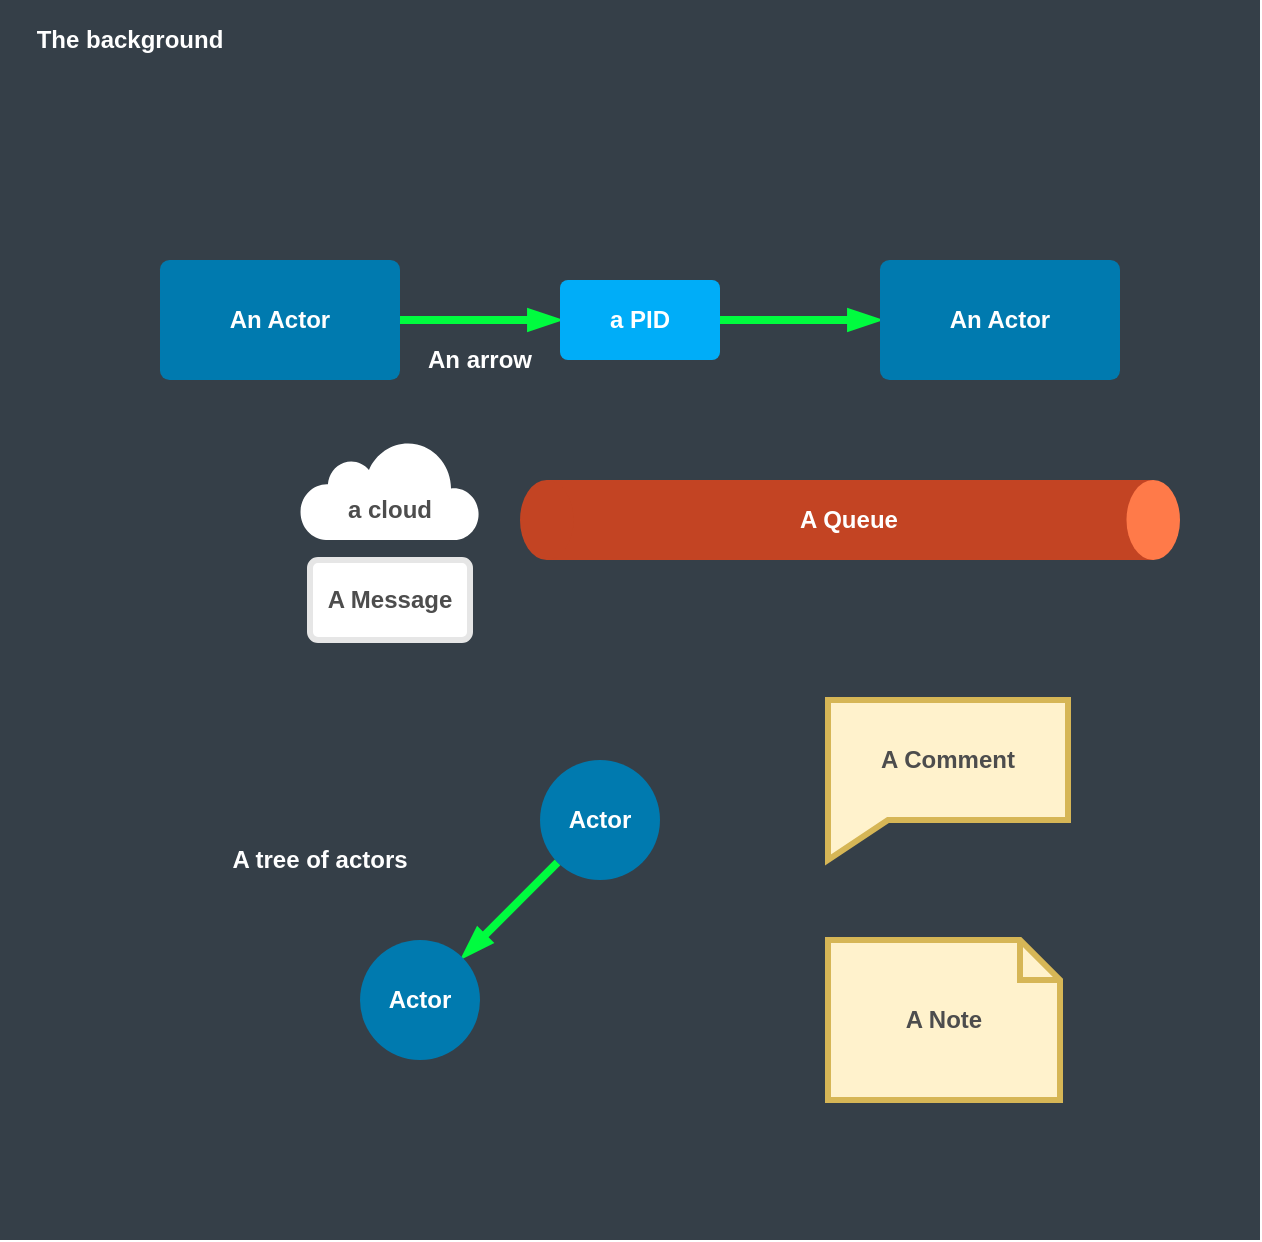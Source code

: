 <mxfile version="14.1.8" type="device" pages="18"><diagram id="_Y1_hJ15sAMDcP7D2aWT" name="Templates"><mxGraphModel dx="1106" dy="797" grid="1" gridSize="10" guides="1" tooltips="1" connect="1" arrows="1" fold="1" page="1" pageScale="1" pageWidth="827" pageHeight="1169" math="0" shadow="0"><root><mxCell id="0"/><mxCell id="1" parent="0"/><mxCell id="1FcTURADpSaRI0BST-bt-8" value="" style="rounded=0;whiteSpace=wrap;html=1;fontColor=#FFFFFF;strokeColor=none;fillColor=#353F48;" parent="1" vertex="1"><mxGeometry y="20" width="630" height="620" as="geometry"/></mxCell><mxCell id="1FcTURADpSaRI0BST-bt-4" style="edgeStyle=orthogonalEdgeStyle;rounded=1;orthogonalLoop=1;jettySize=auto;html=1;exitX=1;exitY=0.5;exitDx=0;exitDy=0;entryX=0;entryY=0.5;entryDx=0;entryDy=0;endArrow=blockThin;endFill=1;strokeWidth=4;strokeColor=#00FC3F;" parent="1" source="1FcTURADpSaRI0BST-bt-11" target="1FcTURADpSaRI0BST-bt-2" edge="1"><mxGeometry relative="1" as="geometry"><mxPoint x="200" y="180" as="sourcePoint"/></mxGeometry></mxCell><mxCell id="1FcTURADpSaRI0BST-bt-5" style="edgeStyle=orthogonalEdgeStyle;rounded=1;orthogonalLoop=1;jettySize=auto;html=1;exitX=1;exitY=0.5;exitDx=0;exitDy=0;entryX=0;entryY=0.5;entryDx=0;entryDy=0;endArrow=blockThin;endFill=1;strokeWidth=4;strokeColor=#00FC3F;" parent="1" source="1FcTURADpSaRI0BST-bt-2" target="1FcTURADpSaRI0BST-bt-3" edge="1"><mxGeometry relative="1" as="geometry"/></mxCell><mxCell id="1FcTURADpSaRI0BST-bt-2" value="a PID" style="rounded=1;whiteSpace=wrap;html=1;strokeColor=none;fontStyle=1;fontColor=#FFFFFF;fillColor=#00ADF8;arcSize=10;" parent="1" vertex="1"><mxGeometry x="280" y="160" width="80" height="40" as="geometry"/></mxCell><mxCell id="1FcTURADpSaRI0BST-bt-3" value="An Actor" style="rounded=1;whiteSpace=wrap;html=1;fontStyle=1;strokeColor=none;fontColor=#FFFFFF;fillColor=#007AAF;arcSize=8;" parent="1" vertex="1"><mxGeometry x="440" y="150" width="120" height="60" as="geometry"/></mxCell><mxCell id="1FcTURADpSaRI0BST-bt-11" value="An Actor" style="rounded=1;whiteSpace=wrap;html=1;fontStyle=1;strokeColor=none;fontColor=#FFFFFF;fillColor=#007AAF;arcSize=8;" parent="1" vertex="1"><mxGeometry x="80" y="150" width="120" height="60" as="geometry"/></mxCell><mxCell id="0AlMhSi76s_au1B7a_Mc-6" value="" style="group;fontColor=#FFFFFF;" parent="1" vertex="1" connectable="0"><mxGeometry x="260" y="260" width="330" height="40" as="geometry"/></mxCell><mxCell id="0AlMhSi76s_au1B7a_Mc-1" value="A Queue" style="rounded=0;whiteSpace=wrap;html=1;fontFamily=Helvetica;fontSize=12;align=center;strokeWidth=3;fillColor=#C34423;strokeColor=none;fontColor=#FFFFFF;fontStyle=1" parent="0AlMhSi76s_au1B7a_Mc-6" vertex="1"><mxGeometry x="13.378" width="303.243" height="40" as="geometry"/></mxCell><mxCell id="0AlMhSi76s_au1B7a_Mc-2" value="" style="ellipse;whiteSpace=wrap;html=1;fontFamily=Helvetica;fontSize=12;fontColor=#4D4D4D;align=center;strokeWidth=3;fillColor=#FF7A49;strokeColor=none;" parent="0AlMhSi76s_au1B7a_Mc-6" vertex="1"><mxGeometry x="303.243" width="26.757" height="40" as="geometry"/></mxCell><mxCell id="0AlMhSi76s_au1B7a_Mc-5" value="" style="ellipse;whiteSpace=wrap;html=1;fontFamily=Helvetica;fontSize=12;fontColor=#4D4D4D;align=center;strokeWidth=3;strokeColor=none;fillColor=#C34423;" parent="0AlMhSi76s_au1B7a_Mc-6" vertex="1"><mxGeometry width="26.757" height="40" as="geometry"/></mxCell><mxCell id="0AlMhSi76s_au1B7a_Mc-11" value="" style="group" parent="1" vertex="1" connectable="0"><mxGeometry x="150" y="240" width="90" height="50" as="geometry"/></mxCell><mxCell id="0AlMhSi76s_au1B7a_Mc-8" value="" style="html=1;verticalLabelPosition=bottom;align=center;labelBackgroundColor=#ffffff;verticalAlign=top;strokeWidth=2;shadow=0;dashed=0;shape=mxgraph.ios7.icons.cloud;strokeColor=none;" parent="0AlMhSi76s_au1B7a_Mc-11" vertex="1"><mxGeometry width="90" height="50" as="geometry"/></mxCell><mxCell id="0AlMhSi76s_au1B7a_Mc-10" value="&lt;font color=&quot;#4d4d4d&quot;&gt;a cloud&lt;/font&gt;" style="text;html=1;strokeColor=none;fillColor=none;align=center;verticalAlign=middle;whiteSpace=wrap;rounded=0;fontColor=#333333;fontStyle=1" parent="0AlMhSi76s_au1B7a_Mc-11" vertex="1"><mxGeometry y="25" width="90" height="20" as="geometry"/></mxCell><mxCell id="cWTDK0VGNu0Na1ZTXUsv-1" value="A Message" style="rounded=1;whiteSpace=wrap;html=1;fontStyle=1;arcSize=10;strokeColor=#E6E6E6;strokeWidth=3;fontColor=#4D4D4D;" parent="1" vertex="1"><mxGeometry x="155" y="300" width="80" height="40" as="geometry"/></mxCell><mxCell id="TYefnzcsnphojeIrxZjZ-1" value="An arrow" style="text;html=1;strokeColor=none;fillColor=none;align=center;verticalAlign=middle;whiteSpace=wrap;rounded=0;fontColor=#FFFFFF;fontStyle=1" parent="1" vertex="1"><mxGeometry x="200" y="190" width="80" height="20" as="geometry"/></mxCell><mxCell id="TYefnzcsnphojeIrxZjZ-2" value="The background" style="text;html=1;strokeColor=none;fillColor=none;align=center;verticalAlign=middle;whiteSpace=wrap;rounded=0;fontColor=#FFFFFF;fontStyle=1" parent="1" vertex="1"><mxGeometry y="30" width="130" height="20" as="geometry"/></mxCell><mxCell id="AhRu_FhKK5PCIoti2Z4d-4" style="rounded=1;sketch=0;jumpStyle=none;orthogonalLoop=1;jettySize=auto;html=1;shadow=0;endArrow=blockThin;endFill=1;strokeColor=#00FC3F;strokeWidth=4;fontColor=#FFFFFF;" parent="1" source="AhRu_FhKK5PCIoti2Z4d-2" target="AhRu_FhKK5PCIoti2Z4d-3" edge="1"><mxGeometry relative="1" as="geometry"/></mxCell><mxCell id="AhRu_FhKK5PCIoti2Z4d-2" value="Actor" style="ellipse;whiteSpace=wrap;html=1;aspect=fixed;strokeWidth=3;fontColor=#FFFFFF;fontStyle=1;fillColor=#007AAF;strokeColor=none;" parent="1" vertex="1"><mxGeometry x="270" y="400" width="60" height="60" as="geometry"/></mxCell><mxCell id="AhRu_FhKK5PCIoti2Z4d-3" value="Actor" style="ellipse;whiteSpace=wrap;html=1;aspect=fixed;strokeWidth=3;fontColor=#FFFFFF;fontStyle=1;fillColor=#007AAF;strokeColor=none;" parent="1" vertex="1"><mxGeometry x="180" y="490" width="60" height="60" as="geometry"/></mxCell><mxCell id="AhRu_FhKK5PCIoti2Z4d-5" value="A tree of actors" style="text;html=1;strokeColor=none;fillColor=none;align=center;verticalAlign=middle;whiteSpace=wrap;rounded=0;fontColor=#FFFFFF;fontStyle=1" parent="1" vertex="1"><mxGeometry x="110" y="440" width="100" height="20" as="geometry"/></mxCell><mxCell id="AhRu_FhKK5PCIoti2Z4d-25" value="A Comment" style="shape=callout;whiteSpace=wrap;html=1;perimeter=calloutPerimeter;strokeColor=#d6b656;strokeWidth=3;fillColor=#fff2cc;size=20;position=0;base=30;position2=0;fontStyle=1;fontColor=#4D4D4D;" parent="1" vertex="1"><mxGeometry x="414" y="370" width="120" height="80" as="geometry"/></mxCell><mxCell id="AhRu_FhKK5PCIoti2Z4d-26" value="A Note" style="shape=note;strokeWidth=3;fontSize=12;size=20;whiteSpace=wrap;html=1;fillColor=#fff2cc;strokeColor=#d6b656;fontStyle=1;fontColor=#4D4D4D;" parent="1" vertex="1"><mxGeometry x="414" y="490" width="116" height="80" as="geometry"/></mxCell></root></mxGraphModel></diagram><diagram name="1_6_1" id="cwoqHHFHhBW7ga8AeLCi"><mxGraphModel dx="1106" dy="797" grid="1" gridSize="10" guides="1" tooltips="1" connect="1" arrows="1" fold="1" page="1" pageScale="1" pageWidth="827" pageHeight="1169" math="0" shadow="0"><root><mxCell id="P-M3XD9B74ohlT37h1qx-0"/><mxCell id="P-M3XD9B74ohlT37h1qx-1" parent="P-M3XD9B74ohlT37h1qx-0"/><mxCell id="P-M3XD9B74ohlT37h1qx-3" value="" style="rounded=0;whiteSpace=wrap;html=1;fontColor=#FFFFFF;strokeColor=none;fillColor=#353F48;" parent="P-M3XD9B74ohlT37h1qx-1" vertex="1"><mxGeometry x="34" y="260" width="406" height="280" as="geometry"/></mxCell><mxCell id="P-M3XD9B74ohlT37h1qx-4" style="edgeStyle=orthogonalEdgeStyle;rounded=1;orthogonalLoop=1;jettySize=auto;html=1;exitX=0.5;exitY=1;exitDx=0;exitDy=0;entryX=0.5;entryY=0;entryDx=0;entryDy=0;endArrow=blockThin;endFill=1;strokeWidth=4;strokeColor=#00FC3F;" parent="P-M3XD9B74ohlT37h1qx-1" source="P-M3XD9B74ohlT37h1qx-9" target="P-M3XD9B74ohlT37h1qx-6" edge="1"><mxGeometry relative="1" as="geometry"><mxPoint x="240" y="440" as="sourcePoint"/></mxGeometry></mxCell><mxCell id="P-M3XD9B74ohlT37h1qx-5" style="edgeStyle=orthogonalEdgeStyle;rounded=1;orthogonalLoop=1;jettySize=auto;html=1;exitX=1;exitY=0.5;exitDx=0;exitDy=0;entryX=0;entryY=0.5;entryDx=0;entryDy=0;endArrow=blockThin;endFill=1;strokeWidth=4;strokeColor=#00FC3F;" parent="P-M3XD9B74ohlT37h1qx-1" source="P-M3XD9B74ohlT37h1qx-6" target="P-M3XD9B74ohlT37h1qx-8" edge="1"><mxGeometry relative="1" as="geometry"/></mxCell><mxCell id="P-M3XD9B74ohlT37h1qx-6" value="Message A" style="rounded=1;whiteSpace=wrap;html=1;fontStyle=1;arcSize=10;strokeColor=#E6E6E6;strokeWidth=3;fontColor=#4D4D4D;" parent="P-M3XD9B74ohlT37h1qx-1" vertex="1"><mxGeometry x="100" y="440" width="80" height="40" as="geometry"/></mxCell><mxCell id="P-M3XD9B74ohlT37h1qx-8" value="Actor 2" style="rounded=1;whiteSpace=wrap;html=1;fontStyle=1;strokeColor=none;fontColor=#FFFFFF;fillColor=#007AAF;arcSize=8;" parent="P-M3XD9B74ohlT37h1qx-1" vertex="1"><mxGeometry x="260" y="430" width="120" height="60" as="geometry"/></mxCell><mxCell id="P-M3XD9B74ohlT37h1qx-9" value="Actor 1" style="rounded=1;whiteSpace=wrap;html=1;fontStyle=1;strokeColor=none;fontColor=#FFFFFF;fillColor=#007AAF;arcSize=8;" parent="P-M3XD9B74ohlT37h1qx-1" vertex="1"><mxGeometry x="80" y="310" width="120" height="60" as="geometry"/></mxCell></root></mxGraphModel></diagram><diagram id="0ghTqgO-ehyunyVmSobm" name="1_6_2"><mxGraphModel dx="1106" dy="797" grid="1" gridSize="10" guides="1" tooltips="1" connect="1" arrows="1" fold="1" page="1" pageScale="1" pageWidth="827" pageHeight="1169" math="0" shadow="0"><root><mxCell id="Fe4o5wlAoveMJnl6Ulwt-0"/><mxCell id="Fe4o5wlAoveMJnl6Ulwt-1" parent="Fe4o5wlAoveMJnl6Ulwt-0"/><mxCell id="sOTbsy_HQjfCuv-fHUWR-0" value="" style="rounded=0;whiteSpace=wrap;html=1;fontColor=#FFFFFF;strokeColor=none;fillColor=#353F48;" parent="Fe4o5wlAoveMJnl6Ulwt-1" vertex="1"><mxGeometry x="34" y="260" width="760" height="330" as="geometry"/></mxCell><mxCell id="sOTbsy_HQjfCuv-fHUWR-1" style="edgeStyle=orthogonalEdgeStyle;rounded=1;orthogonalLoop=1;jettySize=auto;html=1;exitX=0.5;exitY=1;exitDx=0;exitDy=0;entryX=0.5;entryY=0;entryDx=0;entryDy=0;endArrow=blockThin;endFill=1;strokeWidth=4;strokeColor=#00FC3F;" parent="Fe4o5wlAoveMJnl6Ulwt-1" source="sOTbsy_HQjfCuv-fHUWR-5" target="sOTbsy_HQjfCuv-fHUWR-3" edge="1"><mxGeometry relative="1" as="geometry"><mxPoint x="240" y="440" as="sourcePoint"/></mxGeometry></mxCell><mxCell id="sOTbsy_HQjfCuv-fHUWR-2" style="edgeStyle=orthogonalEdgeStyle;rounded=1;orthogonalLoop=1;jettySize=auto;html=1;exitX=1;exitY=0.5;exitDx=0;exitDy=0;entryX=0;entryY=0.5;entryDx=0;entryDy=0;endArrow=blockThin;endFill=1;strokeWidth=4;strokeColor=#00FC3F;" parent="Fe4o5wlAoveMJnl6Ulwt-1" source="sOTbsy_HQjfCuv-fHUWR-3" target="sOTbsy_HQjfCuv-fHUWR-4" edge="1"><mxGeometry relative="1" as="geometry"/></mxCell><mxCell id="sOTbsy_HQjfCuv-fHUWR-3" value="Message A" style="rounded=1;whiteSpace=wrap;html=1;fontStyle=1;arcSize=10;strokeColor=#E6E6E6;strokeWidth=3;fontColor=#4D4D4D;" parent="Fe4o5wlAoveMJnl6Ulwt-1" vertex="1"><mxGeometry x="100" y="440" width="80" height="40" as="geometry"/></mxCell><mxCell id="sOTbsy_HQjfCuv-fHUWR-7" style="edgeStyle=orthogonalEdgeStyle;rounded=1;orthogonalLoop=1;jettySize=auto;html=1;exitX=1;exitY=0.5;exitDx=0;exitDy=0;entryX=0;entryY=0.5;entryDx=0;entryDy=0;endArrow=blockThin;endFill=1;strokeColor=#00FC3F;strokeWidth=4;fontColor=#FFFFFF;" parent="Fe4o5wlAoveMJnl6Ulwt-1" source="sOTbsy_HQjfCuv-fHUWR-4" target="sOTbsy_HQjfCuv-fHUWR-6" edge="1"><mxGeometry relative="1" as="geometry"/></mxCell><mxCell id="sOTbsy_HQjfCuv-fHUWR-4" value="Actor 2" style="rounded=1;whiteSpace=wrap;html=1;fontStyle=1;strokeColor=none;fontColor=#FFFFFF;fillColor=#007AAF;arcSize=8;" parent="Fe4o5wlAoveMJnl6Ulwt-1" vertex="1"><mxGeometry x="260" y="430" width="120" height="60" as="geometry"/></mxCell><mxCell id="sOTbsy_HQjfCuv-fHUWR-5" value="Actor 1" style="rounded=1;whiteSpace=wrap;html=1;fontStyle=1;strokeColor=none;fontColor=#FFFFFF;fillColor=#007AAF;arcSize=8;" parent="Fe4o5wlAoveMJnl6Ulwt-1" vertex="1"><mxGeometry x="80" y="310" width="120" height="60" as="geometry"/></mxCell><mxCell id="sOTbsy_HQjfCuv-fHUWR-10" style="edgeStyle=orthogonalEdgeStyle;rounded=1;orthogonalLoop=1;jettySize=auto;html=1;exitX=1;exitY=0.5;exitDx=0;exitDy=0;entryX=0;entryY=0.5;entryDx=0;entryDy=0;endArrow=blockThin;endFill=1;strokeColor=#00FC3F;strokeWidth=4;fontColor=#FFFFFF;jumpStyle=none;sketch=0;shadow=0;" parent="Fe4o5wlAoveMJnl6Ulwt-1" source="sOTbsy_HQjfCuv-fHUWR-6" target="sOTbsy_HQjfCuv-fHUWR-8" edge="1"><mxGeometry relative="1" as="geometry"/></mxCell><mxCell id="sOTbsy_HQjfCuv-fHUWR-11" style="edgeStyle=orthogonalEdgeStyle;rounded=1;orthogonalLoop=1;jettySize=auto;html=1;exitX=1;exitY=0.5;exitDx=0;exitDy=0;entryX=0;entryY=0.5;entryDx=0;entryDy=0;endArrow=blockThin;endFill=1;strokeColor=#00FC3F;strokeWidth=4;fontColor=#FFFFFF;" parent="Fe4o5wlAoveMJnl6Ulwt-1" source="sOTbsy_HQjfCuv-fHUWR-6" target="sOTbsy_HQjfCuv-fHUWR-9" edge="1"><mxGeometry relative="1" as="geometry"/></mxCell><mxCell id="sOTbsy_HQjfCuv-fHUWR-6" value="Message B" style="rounded=1;whiteSpace=wrap;html=1;fontStyle=1;arcSize=10;strokeColor=#E6E6E6;strokeWidth=3;fontColor=#4D4D4D;" parent="Fe4o5wlAoveMJnl6Ulwt-1" vertex="1"><mxGeometry x="460" y="440" width="80" height="40" as="geometry"/></mxCell><mxCell id="sOTbsy_HQjfCuv-fHUWR-8" value="Actor 3" style="rounded=1;whiteSpace=wrap;html=1;fontStyle=1;strokeColor=none;fontColor=#FFFFFF;fillColor=#007AAF;arcSize=8;" parent="Fe4o5wlAoveMJnl6Ulwt-1" vertex="1"><mxGeometry x="620" y="380" width="120" height="60" as="geometry"/></mxCell><mxCell id="sOTbsy_HQjfCuv-fHUWR-9" value="Actor 4" style="rounded=1;whiteSpace=wrap;html=1;fontStyle=1;strokeColor=none;fontColor=#FFFFFF;fillColor=#007AAF;arcSize=8;" parent="Fe4o5wlAoveMJnl6Ulwt-1" vertex="1"><mxGeometry x="620" y="480" width="120" height="60" as="geometry"/></mxCell></root></mxGraphModel></diagram><diagram name="2_2_1" id="BSZ76LcZBb1C1hFvB8xO"><mxGraphModel dx="1106" dy="799" grid="1" gridSize="10" guides="1" tooltips="1" connect="1" arrows="1" fold="1" page="1" pageScale="1" pageWidth="827" pageHeight="1169" math="0" shadow="0"><root><mxCell id="0OFQOlHwEQDj4rLNgGs1-0"/><mxCell id="0OFQOlHwEQDj4rLNgGs1-1" parent="0OFQOlHwEQDj4rLNgGs1-0"/><mxCell id="0OFQOlHwEQDj4rLNgGs1-2" value="" style="rounded=0;whiteSpace=wrap;html=1;fontColor=#FFFFFF;strokeColor=none;fillColor=#353F48;" parent="0OFQOlHwEQDj4rLNgGs1-1" vertex="1"><mxGeometry x="80" y="320" width="560" height="140" as="geometry"/></mxCell><mxCell id="0OFQOlHwEQDj4rLNgGs1-4" style="edgeStyle=orthogonalEdgeStyle;rounded=1;orthogonalLoop=1;jettySize=auto;html=1;exitX=1;exitY=0.5;exitDx=0;exitDy=0;entryX=0;entryY=0.5;entryDx=0;entryDy=0;endArrow=blockThin;endFill=1;strokeWidth=4;strokeColor=#00FC3F;" parent="0OFQOlHwEQDj4rLNgGs1-1" source="0OFQOlHwEQDj4rLNgGs1-8" target="0OFQOlHwEQDj4rLNgGs1-7" edge="1"><mxGeometry relative="1" as="geometry"><mxPoint x="240" y="390" as="sourcePoint"/><mxPoint x="320" y="390" as="targetPoint"/></mxGeometry></mxCell><mxCell id="0OFQOlHwEQDj4rLNgGs1-7" value="Actor 2" style="rounded=1;whiteSpace=wrap;html=1;fontStyle=1;strokeColor=none;fontColor=#FFFFFF;fillColor=#007AAF;arcSize=8;" parent="0OFQOlHwEQDj4rLNgGs1-1" vertex="1"><mxGeometry x="480" y="360" width="120" height="60" as="geometry"/></mxCell><mxCell id="0OFQOlHwEQDj4rLNgGs1-8" value="Actor 1" style="rounded=1;whiteSpace=wrap;html=1;fontStyle=1;strokeColor=none;fontColor=#FFFFFF;fillColor=#007AAF;arcSize=8;" parent="0OFQOlHwEQDj4rLNgGs1-1" vertex="1"><mxGeometry x="120" y="360" width="120" height="60" as="geometry"/></mxCell><mxCell id="0OFQOlHwEQDj4rLNgGs1-9" value="Actor References" style="text;html=1;strokeColor=none;fillColor=none;align=center;verticalAlign=middle;whiteSpace=wrap;rounded=0;fontColor=#FFFFFF;fontStyle=1" parent="0OFQOlHwEQDj4rLNgGs1-1" vertex="1"><mxGeometry x="290" y="330" width="140" height="20" as="geometry"/></mxCell></root></mxGraphModel></diagram><diagram id="wr-2Km0VqufuiKCTGiO3" name="2_2_2"><mxGraphModel dx="1106" dy="799" grid="1" gridSize="10" guides="1" tooltips="1" connect="1" arrows="1" fold="1" page="1" pageScale="1" pageWidth="827" pageHeight="1169" math="0" shadow="0"><root><mxCell id="cS9vMQ_9gs8zi0Un0lMK-0"/><mxCell id="cS9vMQ_9gs8zi0Un0lMK-1" parent="cS9vMQ_9gs8zi0Un0lMK-0"/><mxCell id="k9oPbca19Xjt8r1-2o8i-0" value="" style="rounded=0;whiteSpace=wrap;html=1;fontColor=#FFFFFF;strokeColor=none;fillColor=#353F48;" parent="cS9vMQ_9gs8zi0Un0lMK-1" vertex="1"><mxGeometry x="80" y="320" width="560" height="140" as="geometry"/></mxCell><mxCell id="dx64AX9B2rIDnTEIQVjG-0" style="edgeStyle=orthogonalEdgeStyle;rounded=1;orthogonalLoop=1;jettySize=auto;html=1;exitX=1;exitY=0.5;exitDx=0;exitDy=0;entryX=0;entryY=0.5;entryDx=0;entryDy=0;endArrow=blockThin;endFill=1;strokeWidth=4;strokeColor=#00FC3F;" parent="cS9vMQ_9gs8zi0Un0lMK-1" source="dx64AX9B2rIDnTEIQVjG-4" target="dx64AX9B2rIDnTEIQVjG-2" edge="1"><mxGeometry relative="1" as="geometry"><mxPoint x="240" y="390" as="sourcePoint"/></mxGeometry></mxCell><mxCell id="dx64AX9B2rIDnTEIQVjG-1" style="edgeStyle=orthogonalEdgeStyle;rounded=1;orthogonalLoop=1;jettySize=auto;html=1;exitX=1;exitY=0.5;exitDx=0;exitDy=0;entryX=0;entryY=0.5;entryDx=0;entryDy=0;endArrow=blockThin;endFill=1;strokeWidth=4;strokeColor=#00FC3F;" parent="cS9vMQ_9gs8zi0Un0lMK-1" source="dx64AX9B2rIDnTEIQVjG-2" target="dx64AX9B2rIDnTEIQVjG-3" edge="1"><mxGeometry relative="1" as="geometry"/></mxCell><mxCell id="dx64AX9B2rIDnTEIQVjG-2" value="PID" style="rounded=1;whiteSpace=wrap;html=1;strokeColor=none;fontStyle=1;fontColor=#FFFFFF;fillColor=#00ADF8;arcSize=10;" parent="cS9vMQ_9gs8zi0Un0lMK-1" vertex="1"><mxGeometry x="320" y="370" width="80" height="40" as="geometry"/></mxCell><mxCell id="dx64AX9B2rIDnTEIQVjG-3" value="Actor 2" style="rounded=1;whiteSpace=wrap;html=1;fontStyle=1;strokeColor=none;fontColor=#FFFFFF;fillColor=#007AAF;arcSize=8;" parent="cS9vMQ_9gs8zi0Un0lMK-1" vertex="1"><mxGeometry x="480" y="360" width="120" height="60" as="geometry"/></mxCell><mxCell id="dx64AX9B2rIDnTEIQVjG-4" value="Actor 1" style="rounded=1;whiteSpace=wrap;html=1;fontStyle=1;strokeColor=none;fontColor=#FFFFFF;fillColor=#007AAF;arcSize=8;" parent="cS9vMQ_9gs8zi0Un0lMK-1" vertex="1"><mxGeometry x="120" y="360" width="120" height="60" as="geometry"/></mxCell><mxCell id="fx8vW_zNvonqg2N41HYs-0" value="Actor References" style="text;html=1;strokeColor=none;fillColor=none;align=center;verticalAlign=middle;whiteSpace=wrap;rounded=0;fontColor=#FFFFFF;fontStyle=1" parent="cS9vMQ_9gs8zi0Un0lMK-1" vertex="1"><mxGeometry x="290" y="330" width="140" height="20" as="geometry"/></mxCell></root></mxGraphModel></diagram><diagram name="2_2_3" id="Y__FoNNwHoN6bEUtM8kV"><mxGraphModel dx="1106" dy="799" grid="1" gridSize="10" guides="1" tooltips="1" connect="1" arrows="1" fold="1" page="1" pageScale="1" pageWidth="827" pageHeight="1169" math="0" shadow="0"><root><mxCell id="e0UTkqxV5Xfv9e1Pi0Jh-0"/><mxCell id="e0UTkqxV5Xfv9e1Pi0Jh-1" parent="e0UTkqxV5Xfv9e1Pi0Jh-0"/><mxCell id="e0UTkqxV5Xfv9e1Pi0Jh-11" value="PID" style="rounded=1;whiteSpace=wrap;html=1;strokeColor=none;fontStyle=1;fontColor=#FFFFFF;fillColor=#00ADF8;arcSize=10;" parent="e0UTkqxV5Xfv9e1Pi0Jh-1" vertex="1"><mxGeometry x="320" y="460" width="80" height="40" as="geometry"/></mxCell><mxCell id="e0UTkqxV5Xfv9e1Pi0Jh-2" value="" style="rounded=0;whiteSpace=wrap;html=1;fontColor=#FFFFFF;strokeColor=none;fillColor=#353F48;" parent="e0UTkqxV5Xfv9e1Pi0Jh-1" vertex="1"><mxGeometry x="240" y="330" width="240" height="230" as="geometry"/></mxCell><mxCell id="e0UTkqxV5Xfv9e1Pi0Jh-12" style="edgeStyle=none;rounded=1;sketch=0;jumpStyle=none;orthogonalLoop=1;jettySize=auto;html=1;exitX=0.25;exitY=1;exitDx=0;exitDy=0;entryX=0.25;entryY=0;entryDx=0;entryDy=0;shadow=0;endArrow=blockThin;endFill=1;strokeColor=#00FC3F;strokeWidth=4;fontSize=12;fontColor=#FFFFFF;" parent="e0UTkqxV5Xfv9e1Pi0Jh-1" source="e0UTkqxV5Xfv9e1Pi0Jh-5" target="e0UTkqxV5Xfv9e1Pi0Jh-11" edge="1"><mxGeometry relative="1" as="geometry"/></mxCell><mxCell id="e0UTkqxV5Xfv9e1Pi0Jh-13" style="edgeStyle=none;rounded=1;sketch=0;jumpStyle=none;orthogonalLoop=1;jettySize=auto;html=1;exitX=0.75;exitY=0;exitDx=0;exitDy=0;entryX=0.75;entryY=1;entryDx=0;entryDy=0;shadow=0;endArrow=blockThin;endFill=1;strokeColor=#00FC3F;strokeWidth=4;fontSize=12;fontColor=#FFFFFF;" parent="e0UTkqxV5Xfv9e1Pi0Jh-1" source="e0UTkqxV5Xfv9e1Pi0Jh-11" target="e0UTkqxV5Xfv9e1Pi0Jh-5" edge="1"><mxGeometry relative="1" as="geometry"/></mxCell><mxCell id="e0UTkqxV5Xfv9e1Pi0Jh-5" value="PID" style="rounded=1;whiteSpace=wrap;html=1;strokeColor=none;fontStyle=1;fontColor=#FFFFFF;fillColor=#00ADF8;arcSize=10;" parent="e0UTkqxV5Xfv9e1Pi0Jh-1" vertex="1"><mxGeometry x="320" y="370" width="80" height="40" as="geometry"/></mxCell><mxCell id="e0UTkqxV5Xfv9e1Pi0Jh-6" value="Actor" style="rounded=1;whiteSpace=wrap;html=1;fontStyle=1;strokeColor=none;fontColor=#FFFFFF;fillColor=#007AAF;arcSize=8;" parent="e0UTkqxV5Xfv9e1Pi0Jh-1" vertex="1"><mxGeometry x="300" y="460" width="120" height="60" as="geometry"/></mxCell></root></mxGraphModel></diagram><diagram id="SwV2oHLI5yY_lskKNria" name="2_2_4"><mxGraphModel dx="1106" dy="799" grid="1" gridSize="10" guides="1" tooltips="1" connect="1" arrows="1" fold="1" page="1" pageScale="1" pageWidth="827" pageHeight="1169" math="0" shadow="0"><root><mxCell id="ksmLrJMoJfjcl74lZGjP-0"/><mxCell id="ksmLrJMoJfjcl74lZGjP-1" parent="ksmLrJMoJfjcl74lZGjP-0"/><mxCell id="KlpjhAoQVYmB8E2stjAA-0" value="" style="rounded=0;whiteSpace=wrap;html=1;fontColor=#FFFFFF;strokeColor=none;fillColor=#353F48;" parent="ksmLrJMoJfjcl74lZGjP-1" vertex="1"><mxGeometry x="110" y="215" width="450" height="265" as="geometry"/></mxCell><mxCell id="ksmLrJMoJfjcl74lZGjP-3" style="edgeStyle=none;rounded=1;sketch=0;jumpStyle=none;orthogonalLoop=1;jettySize=auto;html=1;exitX=0;exitY=1;exitDx=0;exitDy=0;entryX=1;entryY=0;entryDx=0;entryDy=0;shadow=0;endArrow=blockThin;endFill=1;strokeColor=#00FC3F;strokeWidth=4;fontSize=12;fontColor=#4D4D4D;" parent="ksmLrJMoJfjcl74lZGjP-1" source="ksmLrJMoJfjcl74lZGjP-5" target="ksmLrJMoJfjcl74lZGjP-7" edge="1"><mxGeometry x="240" y="260" as="geometry"/></mxCell><mxCell id="ksmLrJMoJfjcl74lZGjP-4" style="edgeStyle=none;rounded=1;sketch=0;jumpStyle=none;orthogonalLoop=1;jettySize=auto;html=1;exitX=1;exitY=1;exitDx=0;exitDy=0;entryX=0;entryY=0;entryDx=0;entryDy=0;shadow=0;endArrow=blockThin;endFill=1;strokeColor=#00FC3F;strokeWidth=4;fontSize=12;fontColor=#4D4D4D;" parent="ksmLrJMoJfjcl74lZGjP-1" source="ksmLrJMoJfjcl74lZGjP-5" target="ksmLrJMoJfjcl74lZGjP-6" edge="1"><mxGeometry x="240" y="260" as="geometry"/></mxCell><mxCell id="ksmLrJMoJfjcl74lZGjP-5" value="Parent&lt;br&gt;Actor" style="ellipse;whiteSpace=wrap;html=1;aspect=fixed;strokeWidth=3;fontColor=#FFFFFF;fontStyle=1;fillColor=#007AAF;strokeColor=none;" parent="ksmLrJMoJfjcl74lZGjP-1" vertex="1"><mxGeometry x="280" y="260" width="60" height="60" as="geometry"/></mxCell><mxCell id="ksmLrJMoJfjcl74lZGjP-6" value="Child&lt;br&gt;Actor" style="ellipse;whiteSpace=wrap;html=1;aspect=fixed;strokeWidth=3;fontColor=#FFFFFF;fontStyle=1;fillColor=#007AAF;strokeColor=none;" parent="ksmLrJMoJfjcl74lZGjP-1" vertex="1"><mxGeometry x="400" y="380" width="60" height="60" as="geometry"/></mxCell><mxCell id="ksmLrJMoJfjcl74lZGjP-7" value="Child&lt;br&gt;Actor" style="ellipse;whiteSpace=wrap;html=1;aspect=fixed;strokeWidth=3;fontColor=#FFFFFF;fontStyle=1;fillColor=#007AAF;strokeColor=none;" parent="ksmLrJMoJfjcl74lZGjP-1" vertex="1"><mxGeometry x="160" y="380" width="60" height="60" as="geometry"/></mxCell><mxCell id="eyIQR8zxVEHuzewSDGRt-0" value="PID" style="rounded=1;whiteSpace=wrap;html=1;strokeColor=none;fontStyle=1;fontColor=#FFFFFF;fillColor=#00ADF8;arcSize=10;" parent="ksmLrJMoJfjcl74lZGjP-1" vertex="1"><mxGeometry x="220" y="330" width="50" height="30" as="geometry"/></mxCell><mxCell id="eyIQR8zxVEHuzewSDGRt-1" value="PID" style="rounded=1;whiteSpace=wrap;html=1;strokeColor=none;fontStyle=1;fontColor=#FFFFFF;fillColor=#00ADF8;arcSize=10;" parent="ksmLrJMoJfjcl74lZGjP-1" vertex="1"><mxGeometry x="350" y="330" width="50" height="30" as="geometry"/></mxCell><mxCell id="Jx9rM-HRhck76b-OeFJ0-0" value="Child PID" style="shape=display;whiteSpace=wrap;html=1;strokeWidth=3;fontSize=12;align=center;fontStyle=1;size=0.182;" parent="ksmLrJMoJfjcl74lZGjP-1" vertex="1"><mxGeometry x="414" y="330" width="110" height="30" as="geometry"/></mxCell></root></mxGraphModel></diagram><diagram name="2_2_5" id="c87Zgn3ozq-ikN2kBWU1"><mxGraphModel dx="1106" dy="799" grid="1" gridSize="10" guides="1" tooltips="1" connect="1" arrows="1" fold="1" page="1" pageScale="1" pageWidth="827" pageHeight="1169" math="0" shadow="0"><root><mxCell id="qEPAFP0ba0P8yOXQUtSU-0"/><mxCell id="qEPAFP0ba0P8yOXQUtSU-1" parent="qEPAFP0ba0P8yOXQUtSU-0"/><mxCell id="qEPAFP0ba0P8yOXQUtSU-2" value="" style="rounded=0;whiteSpace=wrap;html=1;fontColor=#FFFFFF;strokeColor=none;fillColor=#353F48;" parent="qEPAFP0ba0P8yOXQUtSU-1" vertex="1"><mxGeometry x="110" y="215" width="520" height="265" as="geometry"/></mxCell><mxCell id="qEPAFP0ba0P8yOXQUtSU-3" style="edgeStyle=none;rounded=1;sketch=0;jumpStyle=none;orthogonalLoop=1;jettySize=auto;html=1;exitX=0;exitY=1;exitDx=0;exitDy=0;entryX=1;entryY=0;entryDx=0;entryDy=0;shadow=0;endArrow=blockThin;endFill=1;strokeColor=#00FC3F;strokeWidth=4;fontSize=12;fontColor=#4D4D4D;" parent="qEPAFP0ba0P8yOXQUtSU-1" source="qEPAFP0ba0P8yOXQUtSU-5" target="qEPAFP0ba0P8yOXQUtSU-7" edge="1"><mxGeometry x="240" y="260" as="geometry"/></mxCell><mxCell id="qEPAFP0ba0P8yOXQUtSU-4" style="edgeStyle=none;rounded=1;sketch=0;jumpStyle=none;orthogonalLoop=1;jettySize=auto;html=1;exitX=1;exitY=1;exitDx=0;exitDy=0;entryX=0;entryY=0;entryDx=0;entryDy=0;shadow=0;endArrow=blockThin;endFill=1;strokeColor=#00FC3F;strokeWidth=4;fontSize=12;fontColor=#4D4D4D;" parent="qEPAFP0ba0P8yOXQUtSU-1" source="qEPAFP0ba0P8yOXQUtSU-5" target="qEPAFP0ba0P8yOXQUtSU-6" edge="1"><mxGeometry x="240" y="260" as="geometry"/></mxCell><mxCell id="qEPAFP0ba0P8yOXQUtSU-10" style="edgeStyle=orthogonalEdgeStyle;rounded=1;sketch=0;jumpStyle=none;orthogonalLoop=1;jettySize=auto;html=1;exitX=1;exitY=0;exitDx=0;exitDy=0;entryX=1;entryY=0.5;entryDx=0;entryDy=0;shadow=0;endArrow=blockThin;endFill=1;strokeColor=#00FC3F;strokeWidth=4;fontSize=12;fontColor=#FFFFFF;curved=1;" parent="qEPAFP0ba0P8yOXQUtSU-1" source="qEPAFP0ba0P8yOXQUtSU-6" target="qEPAFP0ba0P8yOXQUtSU-5" edge="1"><mxGeometry relative="1" as="geometry"><Array as="points"><mxPoint x="451" y="290"/></Array></mxGeometry></mxCell><mxCell id="qEPAFP0ba0P8yOXQUtSU-6" value="Child&lt;br&gt;Actor" style="ellipse;whiteSpace=wrap;html=1;aspect=fixed;strokeWidth=3;fontColor=#FFFFFF;fontStyle=1;fillColor=#007AAF;strokeColor=none;" parent="qEPAFP0ba0P8yOXQUtSU-1" vertex="1"><mxGeometry x="400" y="380" width="60" height="60" as="geometry"/></mxCell><mxCell id="qEPAFP0ba0P8yOXQUtSU-7" value="Child&lt;br&gt;Actor" style="ellipse;whiteSpace=wrap;html=1;aspect=fixed;strokeWidth=3;fontColor=#FFFFFF;fontStyle=1;fillColor=#007AAF;strokeColor=none;" parent="qEPAFP0ba0P8yOXQUtSU-1" vertex="1"><mxGeometry x="160" y="380" width="60" height="60" as="geometry"/></mxCell><mxCell id="qEPAFP0ba0P8yOXQUtSU-8" value="PID" style="rounded=1;whiteSpace=wrap;html=1;strokeColor=none;fontStyle=1;fontColor=#FFFFFF;fillColor=#00ADF8;arcSize=10;" parent="qEPAFP0ba0P8yOXQUtSU-1" vertex="1"><mxGeometry x="220" y="330" width="50" height="30" as="geometry"/></mxCell><mxCell id="qEPAFP0ba0P8yOXQUtSU-9" value="PID" style="rounded=1;whiteSpace=wrap;html=1;strokeColor=none;fontStyle=1;fontColor=#FFFFFF;fillColor=#00ADF8;arcSize=10;" parent="qEPAFP0ba0P8yOXQUtSU-1" vertex="1"><mxGeometry x="350" y="330" width="50" height="30" as="geometry"/></mxCell><mxCell id="qEPAFP0ba0P8yOXQUtSU-11" value="PID" style="rounded=1;whiteSpace=wrap;html=1;strokeColor=none;fontStyle=1;fontColor=#FFFFFF;fillColor=#00ADF8;arcSize=10;" parent="qEPAFP0ba0P8yOXQUtSU-1" vertex="1"><mxGeometry x="420" y="330" width="50" height="30" as="geometry"/></mxCell><mxCell id="qEPAFP0ba0P8yOXQUtSU-5" value="Parent&lt;br&gt;Actor" style="ellipse;whiteSpace=wrap;html=1;aspect=fixed;strokeWidth=3;fontColor=#FFFFFF;fontStyle=1;fillColor=#007AAF;strokeColor=none;" parent="qEPAFP0ba0P8yOXQUtSU-1" vertex="1"><mxGeometry x="280" y="260" width="60" height="60" as="geometry"/></mxCell><mxCell id="FMwLex16cKOB3cipGVd0-0" value="Parent PID" style="shape=display;whiteSpace=wrap;html=1;strokeWidth=3;fontSize=12;align=center;fontStyle=1;size=0.182;" parent="qEPAFP0ba0P8yOXQUtSU-1" vertex="1"><mxGeometry x="480" y="330" width="110" height="30" as="geometry"/></mxCell></root></mxGraphModel></diagram><diagram id="HHQpv4sOcKZRexKv_HKQ" name="3_1_1"><mxGraphModel dx="1580" dy="2308" grid="1" gridSize="10" guides="1" tooltips="1" connect="1" arrows="1" fold="1" page="1" pageScale="1" pageWidth="827" pageHeight="1169" math="0" shadow="0"><root><mxCell id="KtpByd9PSWBao1Cpr2ae-0"/><mxCell id="KtpByd9PSWBao1Cpr2ae-1" parent="KtpByd9PSWBao1Cpr2ae-0"/><mxCell id="-lYoWNOpi0-p6PGHtsMq-0" style="edgeStyle=orthogonalEdgeStyle;rounded=1;orthogonalLoop=1;jettySize=auto;html=1;endArrow=blockThin;endFill=1;strokeWidth=3;strokeColor=#4D4D4D;" edge="1" parent="KtpByd9PSWBao1Cpr2ae-1" source="RAN29E1CFNn68hoZTwKi-1" target="RAN29E1CFNn68hoZTwKi-2"><mxGeometry relative="1" as="geometry"><mxPoint x="220" y="180" as="sourcePoint"/><mxPoint x="300" y="180" as="targetPoint"/></mxGeometry></mxCell><mxCell id="-lYoWNOpi0-p6PGHtsMq-16" style="edgeStyle=orthogonalEdgeStyle;rounded=1;orthogonalLoop=1;jettySize=auto;html=1;exitX=0.5;exitY=1;exitDx=0;exitDy=0;entryX=0.5;entryY=0;entryDx=0;entryDy=0;endArrow=blockThin;endFill=1;strokeWidth=3;strokeColor=#4D4D4D;" edge="1" parent="KtpByd9PSWBao1Cpr2ae-1" source="RAN29E1CFNn68hoZTwKi-2" target="-lYoWNOpi0-p6PGHtsMq-1"><mxGeometry relative="1" as="geometry"/></mxCell><mxCell id="-lYoWNOpi0-p6PGHtsMq-5" style="edgeStyle=orthogonalEdgeStyle;rounded=1;orthogonalLoop=1;jettySize=auto;html=1;exitX=0.5;exitY=1;exitDx=0;exitDy=0;entryX=0.5;entryY=0;entryDx=0;entryDy=0;endArrow=blockThin;endFill=1;strokeWidth=3;strokeColor=#4D4D4D;" edge="1" parent="KtpByd9PSWBao1Cpr2ae-1" source="-lYoWNOpi0-p6PGHtsMq-1" target="-lYoWNOpi0-p6PGHtsMq-31"><mxGeometry relative="1" as="geometry"><mxPoint x="320" y="320" as="targetPoint"/></mxGeometry></mxCell><mxCell id="-lYoWNOpi0-p6PGHtsMq-3" style="edgeStyle=orthogonalEdgeStyle;rounded=1;orthogonalLoop=1;jettySize=auto;html=1;strokeWidth=3;endArrow=blockThin;endFill=1;exitX=0.5;exitY=0;exitDx=0;exitDy=0;entryX=1;entryY=0.5;entryDx=0;entryDy=0;strokeColor=#4D4D4D;" edge="1" parent="KtpByd9PSWBao1Cpr2ae-1" source="-lYoWNOpi0-p6PGHtsMq-2" target="-lYoWNOpi0-p6PGHtsMq-1"><mxGeometry relative="1" as="geometry"><Array as="points"><mxPoint x="640" y="260"/></Array></mxGeometry></mxCell><mxCell id="-lYoWNOpi0-p6PGHtsMq-8" style="edgeStyle=orthogonalEdgeStyle;rounded=1;orthogonalLoop=1;jettySize=auto;html=1;exitX=1;exitY=0.5;exitDx=0;exitDy=0;entryX=0;entryY=0.5;entryDx=0;entryDy=0;endArrow=blockThin;endFill=1;strokeWidth=3;strokeColor=#4D4D4D;" edge="1" parent="KtpByd9PSWBao1Cpr2ae-1" source="-lYoWNOpi0-p6PGHtsMq-31" target="-lYoWNOpi0-p6PGHtsMq-7"><mxGeometry relative="1" as="geometry"><mxPoint x="340" y="360" as="sourcePoint"/></mxGeometry></mxCell><mxCell id="-lYoWNOpi0-p6PGHtsMq-21" value="Error" style="edgeLabel;html=1;align=center;verticalAlign=middle;resizable=0;points=[];fontStyle=1" vertex="1" connectable="0" parent="-lYoWNOpi0-p6PGHtsMq-8"><mxGeometry x="-0.46" y="5" relative="1" as="geometry"><mxPoint x="13" y="5" as="offset"/></mxGeometry></mxCell><mxCell id="-lYoWNOpi0-p6PGHtsMq-19" style="edgeStyle=orthogonalEdgeStyle;rounded=1;orthogonalLoop=1;jettySize=auto;html=1;exitX=0;exitY=0.5;exitDx=0;exitDy=0;endArrow=blockThin;endFill=1;strokeWidth=3;strokeColor=#4D4D4D;" edge="1" parent="KtpByd9PSWBao1Cpr2ae-1" source="-lYoWNOpi0-p6PGHtsMq-31" target="-lYoWNOpi0-p6PGHtsMq-17"><mxGeometry relative="1" as="geometry"><mxPoint x="260" y="360" as="sourcePoint"/><Array as="points"><mxPoint x="240" y="360"/><mxPoint x="240" y="720"/></Array></mxGeometry></mxCell><mxCell id="-lYoWNOpi0-p6PGHtsMq-20" value="Stop" style="edgeLabel;html=1;align=center;verticalAlign=middle;resizable=0;points=[];fontStyle=1" vertex="1" connectable="0" parent="-lYoWNOpi0-p6PGHtsMq-19"><mxGeometry x="-0.514" relative="1" as="geometry"><mxPoint y="-76" as="offset"/></mxGeometry></mxCell><mxCell id="-lYoWNOpi0-p6PGHtsMq-22" value="OK" style="edgeStyle=orthogonalEdgeStyle;rounded=1;orthogonalLoop=1;jettySize=auto;html=1;endArrow=blockThin;endFill=1;strokeWidth=3;exitX=0;exitY=1;exitDx=0;exitDy=0;entryX=1;entryY=1;entryDx=0;entryDy=0;fontStyle=1;strokeColor=#4D4D4D;" edge="1" parent="KtpByd9PSWBao1Cpr2ae-1" source="-lYoWNOpi0-p6PGHtsMq-31" target="-lYoWNOpi0-p6PGHtsMq-31"><mxGeometry x="0.045" relative="1" as="geometry"><mxPoint x="338" y="383.04" as="targetPoint"/><mxPoint x="298" y="380" as="sourcePoint"/><Array as="points"><mxPoint x="298" y="380"/><mxPoint x="298" y="440"/><mxPoint x="338" y="440"/><mxPoint x="338" y="380"/></Array><mxPoint as="offset"/></mxGeometry></mxCell><mxCell id="-lYoWNOpi0-p6PGHtsMq-10" style="edgeStyle=orthogonalEdgeStyle;rounded=1;orthogonalLoop=1;jettySize=auto;html=1;exitX=0.5;exitY=1;exitDx=0;exitDy=0;entryX=0.5;entryY=0;entryDx=0;entryDy=0;endArrow=blockThin;endFill=1;strokeWidth=3;strokeColor=#4D4D4D;" edge="1" parent="KtpByd9PSWBao1Cpr2ae-1" source="-lYoWNOpi0-p6PGHtsMq-7" target="-lYoWNOpi0-p6PGHtsMq-9"><mxGeometry relative="1" as="geometry"/></mxCell><mxCell id="-lYoWNOpi0-p6PGHtsMq-12" style="edgeStyle=orthogonalEdgeStyle;rounded=1;orthogonalLoop=1;jettySize=auto;html=1;exitX=0.5;exitY=1;exitDx=0;exitDy=0;entryX=0.5;entryY=0;entryDx=0;entryDy=0;endArrow=blockThin;endFill=1;strokeWidth=3;strokeColor=#4D4D4D;" edge="1" parent="KtpByd9PSWBao1Cpr2ae-1" source="-lYoWNOpi0-p6PGHtsMq-9" target="-lYoWNOpi0-p6PGHtsMq-11"><mxGeometry relative="1" as="geometry"/></mxCell><mxCell id="-lYoWNOpi0-p6PGHtsMq-14" style="edgeStyle=orthogonalEdgeStyle;rounded=1;orthogonalLoop=1;jettySize=auto;html=1;exitX=0.5;exitY=1;exitDx=0;exitDy=0;entryX=0.5;entryY=0;entryDx=0;entryDy=0;endArrow=blockThin;endFill=1;strokeWidth=3;strokeColor=#4D4D4D;" edge="1" parent="KtpByd9PSWBao1Cpr2ae-1" source="-lYoWNOpi0-p6PGHtsMq-11" target="-lYoWNOpi0-p6PGHtsMq-32"><mxGeometry relative="1" as="geometry"><mxPoint x="480" y="580" as="targetPoint"/></mxGeometry></mxCell><mxCell id="-lYoWNOpi0-p6PGHtsMq-15" value="Resume" style="edgeStyle=orthogonalEdgeStyle;rounded=1;orthogonalLoop=1;jettySize=auto;html=1;exitX=1;exitY=0;exitDx=0;exitDy=0;endArrow=blockThin;endFill=1;strokeWidth=3;fontStyle=1;entryX=0.5;entryY=1;entryDx=0;entryDy=0;strokeColor=#4D4D4D;" edge="1" parent="KtpByd9PSWBao1Cpr2ae-1" source="-lYoWNOpi0-p6PGHtsMq-32" target="-lYoWNOpi0-p6PGHtsMq-2"><mxGeometry x="-0.652" relative="1" as="geometry"><mxPoint x="520" y="620" as="sourcePoint"/><Array as="points"><mxPoint x="640" y="600"/></Array><mxPoint as="offset"/></mxGeometry></mxCell><mxCell id="-lYoWNOpi0-p6PGHtsMq-18" style="edgeStyle=orthogonalEdgeStyle;rounded=1;orthogonalLoop=1;jettySize=auto;html=1;exitX=0.5;exitY=1;exitDx=0;exitDy=0;entryX=0.5;entryY=0;entryDx=0;entryDy=0;endArrow=blockThin;endFill=1;strokeWidth=3;strokeColor=#4D4D4D;" edge="1" parent="KtpByd9PSWBao1Cpr2ae-1" source="-lYoWNOpi0-p6PGHtsMq-32" target="-lYoWNOpi0-p6PGHtsMq-17"><mxGeometry relative="1" as="geometry"><mxPoint x="480" y="660" as="sourcePoint"/></mxGeometry></mxCell><mxCell id="-lYoWNOpi0-p6PGHtsMq-24" value="Stop" style="edgeLabel;html=1;align=center;verticalAlign=middle;resizable=0;points=[];fontStyle=1" vertex="1" connectable="0" parent="-lYoWNOpi0-p6PGHtsMq-18"><mxGeometry x="-0.1" y="1" relative="1" as="geometry"><mxPoint x="-1" as="offset"/></mxGeometry></mxCell><mxCell id="-lYoWNOpi0-p6PGHtsMq-27" style="edgeStyle=orthogonalEdgeStyle;rounded=1;orthogonalLoop=1;jettySize=auto;html=1;exitX=0.5;exitY=1;exitDx=0;exitDy=0;entryX=0.5;entryY=0;entryDx=0;entryDy=0;endArrow=blockThin;endFill=1;strokeWidth=3;strokeColor=#4D4D4D;" edge="1" parent="KtpByd9PSWBao1Cpr2ae-1" source="-lYoWNOpi0-p6PGHtsMq-17" target="-lYoWNOpi0-p6PGHtsMq-25"><mxGeometry relative="1" as="geometry"/></mxCell><mxCell id="-lYoWNOpi0-p6PGHtsMq-30" style="edgeStyle=orthogonalEdgeStyle;rounded=1;orthogonalLoop=1;jettySize=auto;html=1;exitX=1;exitY=0.5;exitDx=0;exitDy=0;entryX=0;entryY=0.5;entryDx=0;entryDy=0;endArrow=blockThin;endFill=1;strokeWidth=3;strokeColor=#4D4D4D;dashed=1;dashPattern=1 1;" edge="1" parent="KtpByd9PSWBao1Cpr2ae-1" source="-lYoWNOpi0-p6PGHtsMq-17" target="-lYoWNOpi0-p6PGHtsMq-29"><mxGeometry relative="1" as="geometry"/></mxCell><mxCell id="-lYoWNOpi0-p6PGHtsMq-46" value="Terminated" style="edgeLabel;html=1;align=center;verticalAlign=middle;resizable=0;points=[];fontStyle=1" vertex="1" connectable="0" parent="-lYoWNOpi0-p6PGHtsMq-30"><mxGeometry x="-0.3" y="4" relative="1" as="geometry"><mxPoint x="20" y="4" as="offset"/></mxGeometry></mxCell><mxCell id="-lYoWNOpi0-p6PGHtsMq-35" style="edgeStyle=orthogonalEdgeStyle;rounded=1;orthogonalLoop=1;jettySize=auto;html=1;exitX=0.5;exitY=0;exitDx=0;exitDy=0;entryX=0.5;entryY=1;entryDx=0;entryDy=0;endArrow=blockThin;endFill=1;strokeWidth=3;strokeColor=#4D4D4D;" edge="1" parent="KtpByd9PSWBao1Cpr2ae-1" source="-lYoWNOpi0-p6PGHtsMq-23" target="-lYoWNOpi0-p6PGHtsMq-34"><mxGeometry relative="1" as="geometry"/></mxCell><mxCell id="-lYoWNOpi0-p6PGHtsMq-28" style="edgeStyle=orthogonalEdgeStyle;rounded=1;orthogonalLoop=1;jettySize=auto;html=1;exitX=0.5;exitY=1;exitDx=0;exitDy=0;entryX=0.5;entryY=0;entryDx=0;entryDy=0;endArrow=blockThin;endFill=1;strokeWidth=3;strokeColor=#4D4D4D;" edge="1" parent="KtpByd9PSWBao1Cpr2ae-1" source="-lYoWNOpi0-p6PGHtsMq-25" target="-lYoWNOpi0-p6PGHtsMq-26"><mxGeometry relative="1" as="geometry"/></mxCell><mxCell id="-lYoWNOpi0-p6PGHtsMq-43" style="edgeStyle=orthogonalEdgeStyle;rounded=1;orthogonalLoop=1;jettySize=auto;html=1;exitX=0.5;exitY=1;exitDx=0;exitDy=0;entryX=0.5;entryY=0;entryDx=0;entryDy=0;endArrow=blockThin;endFill=1;strokeWidth=3;strokeColor=#4D4D4D;" edge="1" parent="KtpByd9PSWBao1Cpr2ae-1" source="-lYoWNOpi0-p6PGHtsMq-26" target="-lYoWNOpi0-p6PGHtsMq-42"><mxGeometry relative="1" as="geometry"/></mxCell><mxCell id="-lYoWNOpi0-p6PGHtsMq-33" style="edgeStyle=orthogonalEdgeStyle;rounded=1;orthogonalLoop=1;jettySize=auto;html=1;exitX=1;exitY=1;exitDx=0;exitDy=0;entryX=0.5;entryY=1;entryDx=0;entryDy=0;endArrow=blockThin;endFill=1;strokeWidth=3;strokeColor=#4D4D4D;" edge="1" parent="KtpByd9PSWBao1Cpr2ae-1" source="-lYoWNOpi0-p6PGHtsMq-32" target="-lYoWNOpi0-p6PGHtsMq-23"><mxGeometry relative="1" as="geometry"/></mxCell><mxCell id="-lYoWNOpi0-p6PGHtsMq-41" value="Restart" style="edgeLabel;html=1;align=center;verticalAlign=middle;resizable=0;points=[];fontStyle=1" vertex="1" connectable="0" parent="-lYoWNOpi0-p6PGHtsMq-33"><mxGeometry x="-0.688" relative="1" as="geometry"><mxPoint x="12" as="offset"/></mxGeometry></mxCell><mxCell id="-lYoWNOpi0-p6PGHtsMq-37" style="edgeStyle=orthogonalEdgeStyle;rounded=1;orthogonalLoop=1;jettySize=auto;html=1;exitX=0.5;exitY=0;exitDx=0;exitDy=0;entryX=0.5;entryY=1;entryDx=0;entryDy=0;endArrow=blockThin;endFill=1;strokeWidth=3;strokeColor=#4D4D4D;" edge="1" parent="KtpByd9PSWBao1Cpr2ae-1" source="-lYoWNOpi0-p6PGHtsMq-34" target="-lYoWNOpi0-p6PGHtsMq-36"><mxGeometry relative="1" as="geometry"/></mxCell><mxCell id="-lYoWNOpi0-p6PGHtsMq-39" style="edgeStyle=orthogonalEdgeStyle;rounded=1;orthogonalLoop=1;jettySize=auto;html=1;exitX=0.5;exitY=0;exitDx=0;exitDy=0;entryX=0.5;entryY=1;entryDx=0;entryDy=0;endArrow=blockThin;endFill=1;strokeWidth=3;strokeColor=#4D4D4D;" edge="1" parent="KtpByd9PSWBao1Cpr2ae-1" source="-lYoWNOpi0-p6PGHtsMq-36" target="-lYoWNOpi0-p6PGHtsMq-38"><mxGeometry relative="1" as="geometry"/></mxCell><mxCell id="-lYoWNOpi0-p6PGHtsMq-40" style="edgeStyle=orthogonalEdgeStyle;rounded=1;orthogonalLoop=1;jettySize=auto;html=1;exitX=0;exitY=0.5;exitDx=0;exitDy=0;endArrow=blockThin;endFill=1;strokeWidth=3;entryX=1;entryY=0.5;entryDx=0;entryDy=0;strokeColor=#4D4D4D;" edge="1" parent="KtpByd9PSWBao1Cpr2ae-1" source="-lYoWNOpi0-p6PGHtsMq-38" target="RAN29E1CFNn68hoZTwKi-2"><mxGeometry relative="1" as="geometry"><mxPoint x="350" y="180" as="targetPoint"/></mxGeometry></mxCell><mxCell id="-lYoWNOpi0-p6PGHtsMq-45" style="edgeStyle=orthogonalEdgeStyle;rounded=1;orthogonalLoop=1;jettySize=auto;html=1;exitX=0.5;exitY=1;exitDx=0;exitDy=0;entryX=0.5;entryY=0;entryDx=0;entryDy=0;endArrow=blockThin;endFill=1;strokeWidth=3;strokeColor=#4D4D4D;" edge="1" parent="KtpByd9PSWBao1Cpr2ae-1" source="-lYoWNOpi0-p6PGHtsMq-44" target="RAN29E1CFNn68hoZTwKi-1"><mxGeometry relative="1" as="geometry"/></mxCell><mxCell id="RAN29E1CFNn68hoZTwKi-1" value="Incarnate Actor" style="rounded=1;whiteSpace=wrap;html=1;fontStyle=1;arcSize=10;strokeColor=#82b366;strokeWidth=3;fillColor=#d5e8d4;" vertex="1" parent="KtpByd9PSWBao1Cpr2ae-1"><mxGeometry x="280" y="80" width="80" height="40" as="geometry"/></mxCell><mxCell id="RAN29E1CFNn68hoZTwKi-2" value="Started" style="rounded=1;whiteSpace=wrap;html=1;fontStyle=1;arcSize=10;strokeColor=#6c8ebf;strokeWidth=3;fillColor=#dae8fc;" vertex="1" parent="KtpByd9PSWBao1Cpr2ae-1"><mxGeometry x="280" y="160" width="80" height="40" as="geometry"/></mxCell><mxCell id="-lYoWNOpi0-p6PGHtsMq-1" value="Receive" style="rounded=1;whiteSpace=wrap;html=1;fontStyle=1;arcSize=10;strokeColor=#82b366;strokeWidth=3;fillColor=#d5e8d4;" vertex="1" parent="KtpByd9PSWBao1Cpr2ae-1"><mxGeometry x="280" y="240" width="80" height="40" as="geometry"/></mxCell><mxCell id="-lYoWNOpi0-p6PGHtsMq-2" value="Resume Mailbox" style="rounded=1;whiteSpace=wrap;html=1;fontStyle=1;arcSize=10;strokeColor=#82b366;strokeWidth=3;fillColor=#d5e8d4;" vertex="1" parent="KtpByd9PSWBao1Cpr2ae-1"><mxGeometry x="600" y="240" width="80" height="40" as="geometry"/></mxCell><mxCell id="-lYoWNOpi0-p6PGHtsMq-7" value="Escalate Failure" style="rounded=1;whiteSpace=wrap;html=1;fontStyle=1;arcSize=10;strokeColor=#82b366;strokeWidth=3;fillColor=#d5e8d4;" vertex="1" parent="KtpByd9PSWBao1Cpr2ae-1"><mxGeometry x="440" y="340" width="80" height="40" as="geometry"/></mxCell><mxCell id="-lYoWNOpi0-p6PGHtsMq-9" value="Suspend Mailbox" style="rounded=1;whiteSpace=wrap;html=1;fontStyle=1;arcSize=10;strokeColor=#82b366;strokeWidth=3;fillColor=#d5e8d4;" vertex="1" parent="KtpByd9PSWBao1Cpr2ae-1"><mxGeometry x="440" y="420" width="80" height="40" as="geometry"/></mxCell><mxCell id="-lYoWNOpi0-p6PGHtsMq-11" value="Invoke Supervisor" style="rounded=1;whiteSpace=wrap;html=1;fontStyle=1;arcSize=10;strokeColor=#82b366;strokeWidth=3;fillColor=#d5e8d4;" vertex="1" parent="KtpByd9PSWBao1Cpr2ae-1"><mxGeometry x="440" y="500" width="80" height="40" as="geometry"/></mxCell><mxCell id="-lYoWNOpi0-p6PGHtsMq-17" value="Stop" style="rounded=1;whiteSpace=wrap;html=1;fontStyle=1;arcSize=10;strokeColor=#82b366;strokeWidth=3;fillColor=#d5e8d4;" vertex="1" parent="KtpByd9PSWBao1Cpr2ae-1"><mxGeometry x="440" y="700" width="80" height="40" as="geometry"/></mxCell><mxCell id="-lYoWNOpi0-p6PGHtsMq-23" value="Restarting" style="rounded=1;whiteSpace=wrap;html=1;fontStyle=1;arcSize=10;strokeColor=#6c8ebf;strokeWidth=3;fillColor=#dae8fc;" vertex="1" parent="KtpByd9PSWBao1Cpr2ae-1"><mxGeometry x="720" y="400" width="80" height="40" as="geometry"/></mxCell><mxCell id="-lYoWNOpi0-p6PGHtsMq-25" value="Stopping" style="rounded=1;whiteSpace=wrap;html=1;fontStyle=1;arcSize=10;strokeColor=#6c8ebf;strokeWidth=3;fillColor=#dae8fc;" vertex="1" parent="KtpByd9PSWBao1Cpr2ae-1"><mxGeometry x="440" y="780" width="80" height="40" as="geometry"/></mxCell><mxCell id="-lYoWNOpi0-p6PGHtsMq-26" value="Stopped" style="rounded=1;whiteSpace=wrap;html=1;fontStyle=1;arcSize=10;strokeColor=#6c8ebf;strokeWidth=3;fillColor=#dae8fc;" vertex="1" parent="KtpByd9PSWBao1Cpr2ae-1"><mxGeometry x="440" y="860" width="80" height="40" as="geometry"/></mxCell><mxCell id="-lYoWNOpi0-p6PGHtsMq-29" value="Notify Watchers" style="rounded=1;whiteSpace=wrap;html=1;fontStyle=1;arcSize=10;strokeColor=#82b366;strokeWidth=3;fillColor=#d5e8d4;" vertex="1" parent="KtpByd9PSWBao1Cpr2ae-1"><mxGeometry x="720" y="700" width="80" height="40" as="geometry"/></mxCell><mxCell id="-lYoWNOpi0-p6PGHtsMq-31" value="Receive" style="rhombus;whiteSpace=wrap;html=1;fillColor=#f5f5f5;strokeColor=#666666;strokeWidth=3;fontStyle=1;fontColor=#333333;" vertex="1" parent="KtpByd9PSWBao1Cpr2ae-1"><mxGeometry x="280" y="320" width="80" height="80" as="geometry"/></mxCell><mxCell id="-lYoWNOpi0-p6PGHtsMq-32" value="Receive" style="rhombus;whiteSpace=wrap;html=1;fillColor=#f5f5f5;strokeColor=#666666;strokeWidth=3;fontStyle=1;fontColor=#333333;" vertex="1" parent="KtpByd9PSWBao1Cpr2ae-1"><mxGeometry x="440" y="580" width="80" height="80" as="geometry"/></mxCell><mxCell id="-lYoWNOpi0-p6PGHtsMq-34" value="Stop" style="rounded=1;whiteSpace=wrap;html=1;fontStyle=1;arcSize=10;strokeColor=#82b366;strokeWidth=3;fillColor=#d5e8d4;" vertex="1" parent="KtpByd9PSWBao1Cpr2ae-1"><mxGeometry x="720" y="320" width="80" height="40" as="geometry"/></mxCell><mxCell id="-lYoWNOpi0-p6PGHtsMq-36" value="Incarnate Actor" style="rounded=1;whiteSpace=wrap;html=1;fontStyle=1;arcSize=10;strokeColor=#82b366;strokeWidth=3;fillColor=#d5e8d4;" vertex="1" parent="KtpByd9PSWBao1Cpr2ae-1"><mxGeometry x="720" y="240" width="80" height="40" as="geometry"/></mxCell><mxCell id="-lYoWNOpi0-p6PGHtsMq-38" value="Resume Mailbox" style="rounded=1;whiteSpace=wrap;html=1;fontStyle=1;arcSize=10;strokeColor=#82b366;strokeWidth=3;fillColor=#d5e8d4;" vertex="1" parent="KtpByd9PSWBao1Cpr2ae-1"><mxGeometry x="720" y="160" width="80" height="40" as="geometry"/></mxCell><mxCell id="-lYoWNOpi0-p6PGHtsMq-42" value="" style="ellipse;whiteSpace=wrap;html=1;aspect=fixed;strokeWidth=3;strokeColor=#C34423;" vertex="1" parent="KtpByd9PSWBao1Cpr2ae-1"><mxGeometry x="460" y="940" width="40" height="40" as="geometry"/></mxCell><mxCell id="-lYoWNOpi0-p6PGHtsMq-44" value="" style="ellipse;whiteSpace=wrap;html=1;aspect=fixed;strokeWidth=3;strokeColor=#00FF00;" vertex="1" parent="KtpByd9PSWBao1Cpr2ae-1"><mxGeometry x="300" width="40" height="40" as="geometry"/></mxCell></root></mxGraphModel></diagram><diagram name="3_3_2" id="Pj2j581q03ZN6UtOp-Ea"><mxGraphModel dx="1106" dy="799" grid="1" gridSize="10" guides="1" tooltips="1" connect="1" arrows="1" fold="1" page="1" pageScale="1" pageWidth="827" pageHeight="1169" math="0" shadow="0"><root><mxCell id="VCQ1YAFSKKFOUJmavmGU-0"/><mxCell id="VCQ1YAFSKKFOUJmavmGU-1" parent="VCQ1YAFSKKFOUJmavmGU-0"/><mxCell id="VCQ1YAFSKKFOUJmavmGU-26" value="Stop" style="shape=display;whiteSpace=wrap;html=1;strokeWidth=3;fontSize=12;align=center;fontStyle=1;strokeColor=none;fillColor=#FFBF34;fontColor=#FFFFFF;" parent="VCQ1YAFSKKFOUJmavmGU-1" vertex="1"><mxGeometry x="350" y="535" width="70" height="30" as="geometry"/></mxCell><mxCell id="9xaumbmzMkytJYwljjAP-0" value="" style="group" parent="VCQ1YAFSKKFOUJmavmGU-1" vertex="1" connectable="0"><mxGeometry x="35" y="480" width="545" height="370" as="geometry"/></mxCell><mxCell id="VCQ1YAFSKKFOUJmavmGU-2" value="" style="rounded=0;whiteSpace=wrap;html=1;fontColor=#FFFFFF;strokeColor=none;fillColor=#353F48;" parent="9xaumbmzMkytJYwljjAP-0" vertex="1"><mxGeometry width="545" height="370" as="geometry"/></mxCell><mxCell id="VCQ1YAFSKKFOUJmavmGU-6" value="Actor" style="ellipse;whiteSpace=wrap;html=1;aspect=fixed;strokeWidth=3;fontColor=#FFFFFF;fontStyle=1;fillColor=#007AAF;strokeColor=none;" parent="9xaumbmzMkytJYwljjAP-0" vertex="1"><mxGeometry x="245" y="40" width="60" height="60" as="geometry"/></mxCell><mxCell id="VCQ1YAFSKKFOUJmavmGU-10" value="Actor" style="ellipse;whiteSpace=wrap;html=1;aspect=fixed;strokeWidth=3;fontColor=#FFFFFF;fontStyle=1;fillColor=#007AAF;strokeColor=none;" parent="9xaumbmzMkytJYwljjAP-0" vertex="1"><mxGeometry x="245" y="140" width="60" height="60" as="geometry"/></mxCell><mxCell id="VCQ1YAFSKKFOUJmavmGU-5" style="edgeStyle=none;rounded=1;sketch=0;jumpStyle=none;orthogonalLoop=1;jettySize=auto;html=1;shadow=0;endArrow=none;endFill=0;strokeColor=#00FC3F;strokeWidth=4;fontSize=12;fontColor=#4D4D4D;" parent="9xaumbmzMkytJYwljjAP-0" source="VCQ1YAFSKKFOUJmavmGU-6" target="VCQ1YAFSKKFOUJmavmGU-10" edge="1"><mxGeometry relative="1" as="geometry"/></mxCell><mxCell id="VCQ1YAFSKKFOUJmavmGU-11" value="Actor" style="ellipse;whiteSpace=wrap;html=1;aspect=fixed;strokeWidth=3;fontColor=#FFFFFF;fontStyle=1;fillColor=#007AAF;strokeColor=none;" parent="9xaumbmzMkytJYwljjAP-0" vertex="1"><mxGeometry x="205" y="240" width="60" height="60" as="geometry"/></mxCell><mxCell id="VCQ1YAFSKKFOUJmavmGU-8" style="edgeStyle=none;rounded=1;sketch=0;jumpStyle=none;orthogonalLoop=1;jettySize=auto;html=1;shadow=0;endArrow=none;endFill=0;strokeColor=#00FC3F;strokeWidth=4;fontSize=12;fontColor=#4D4D4D;" parent="9xaumbmzMkytJYwljjAP-0" source="VCQ1YAFSKKFOUJmavmGU-10" target="VCQ1YAFSKKFOUJmavmGU-11" edge="1"><mxGeometry x="205" y="140" as="geometry"/></mxCell><mxCell id="VCQ1YAFSKKFOUJmavmGU-12" value="Actor" style="ellipse;whiteSpace=wrap;html=1;aspect=fixed;strokeWidth=3;fontColor=#FFFFFF;fontStyle=1;fillColor=#007AAF;strokeColor=none;" parent="9xaumbmzMkytJYwljjAP-0" vertex="1"><mxGeometry x="285" y="240" width="60" height="60" as="geometry"/></mxCell><mxCell id="VCQ1YAFSKKFOUJmavmGU-9" style="edgeStyle=none;rounded=1;sketch=0;jumpStyle=none;orthogonalLoop=1;jettySize=auto;html=1;shadow=0;endArrow=none;endFill=0;strokeColor=#00FC3F;strokeWidth=4;fontSize=12;fontColor=#4D4D4D;" parent="9xaumbmzMkytJYwljjAP-0" source="VCQ1YAFSKKFOUJmavmGU-10" target="VCQ1YAFSKKFOUJmavmGU-12" edge="1"><mxGeometry x="205" y="140" as="geometry"/></mxCell><mxCell id="VCQ1YAFSKKFOUJmavmGU-22" value="Actor" style="ellipse;whiteSpace=wrap;html=1;aspect=fixed;strokeWidth=3;fontColor=#FFFFFF;fontStyle=1;fillColor=#007AAF;strokeColor=none;" parent="9xaumbmzMkytJYwljjAP-0" vertex="1"><mxGeometry x="405" y="140" width="60" height="60" as="geometry"/></mxCell><mxCell id="VCQ1YAFSKKFOUJmavmGU-4" style="edgeStyle=none;rounded=1;sketch=0;jumpStyle=none;orthogonalLoop=1;jettySize=auto;html=1;shadow=0;endArrow=none;endFill=0;strokeColor=#00FC3F;strokeWidth=4;fontSize=12;fontColor=#4D4D4D;" parent="9xaumbmzMkytJYwljjAP-0" source="VCQ1YAFSKKFOUJmavmGU-6" target="VCQ1YAFSKKFOUJmavmGU-22" edge="1"><mxGeometry relative="1" as="geometry"><mxPoint x="373.787" y="148.787" as="targetPoint"/></mxGeometry></mxCell><mxCell id="VCQ1YAFSKKFOUJmavmGU-23" value="Actor" style="ellipse;whiteSpace=wrap;html=1;aspect=fixed;strokeWidth=3;fontColor=#FFFFFF;fontStyle=1;fillColor=#007AAF;strokeColor=none;" parent="9xaumbmzMkytJYwljjAP-0" vertex="1"><mxGeometry x="365" y="240" width="60" height="60" as="geometry"/></mxCell><mxCell id="VCQ1YAFSKKFOUJmavmGU-20" style="edgeStyle=none;rounded=1;sketch=0;jumpStyle=none;orthogonalLoop=1;jettySize=auto;html=1;shadow=0;endArrow=none;endFill=0;strokeColor=#00FC3F;strokeWidth=4;fontSize=12;fontColor=#4D4D4D;" parent="9xaumbmzMkytJYwljjAP-0" source="VCQ1YAFSKKFOUJmavmGU-22" target="VCQ1YAFSKKFOUJmavmGU-23" edge="1"><mxGeometry x="365" y="140" as="geometry"/></mxCell><mxCell id="VCQ1YAFSKKFOUJmavmGU-24" value="Actor" style="ellipse;whiteSpace=wrap;html=1;aspect=fixed;strokeWidth=3;fontColor=#FFFFFF;fontStyle=1;fillColor=#007AAF;strokeColor=none;" parent="9xaumbmzMkytJYwljjAP-0" vertex="1"><mxGeometry x="445" y="240" width="60" height="60" as="geometry"/></mxCell><mxCell id="VCQ1YAFSKKFOUJmavmGU-21" style="edgeStyle=none;rounded=1;sketch=0;jumpStyle=none;orthogonalLoop=1;jettySize=auto;html=1;shadow=0;endArrow=none;endFill=0;strokeColor=#00FC3F;strokeWidth=4;fontSize=12;fontColor=#4D4D4D;" parent="9xaumbmzMkytJYwljjAP-0" source="VCQ1YAFSKKFOUJmavmGU-22" target="VCQ1YAFSKKFOUJmavmGU-24" edge="1"><mxGeometry x="365" y="140" as="geometry"/></mxCell><mxCell id="VCQ1YAFSKKFOUJmavmGU-16" value="Actor" style="ellipse;whiteSpace=wrap;html=1;aspect=fixed;strokeWidth=3;fontColor=#FFFFFF;fontStyle=1;fillColor=#007AAF;strokeColor=none;" parent="9xaumbmzMkytJYwljjAP-0" vertex="1"><mxGeometry x="85" y="140" width="60" height="60" as="geometry"/></mxCell><mxCell id="VCQ1YAFSKKFOUJmavmGU-3" style="rounded=1;sketch=0;jumpStyle=none;orthogonalLoop=1;jettySize=auto;html=1;shadow=0;endArrow=none;endFill=0;strokeColor=#00FC3F;strokeWidth=4;fontColor=#FFFFFF;" parent="9xaumbmzMkytJYwljjAP-0" source="VCQ1YAFSKKFOUJmavmGU-6" target="VCQ1YAFSKKFOUJmavmGU-16" edge="1"><mxGeometry relative="1" as="geometry"><mxPoint x="176.213" y="148.787" as="targetPoint"/></mxGeometry></mxCell><mxCell id="VCQ1YAFSKKFOUJmavmGU-17" value="Actor" style="ellipse;whiteSpace=wrap;html=1;aspect=fixed;strokeWidth=3;fontColor=#FFFFFF;fontStyle=1;fillColor=#007AAF;strokeColor=none;" parent="9xaumbmzMkytJYwljjAP-0" vertex="1"><mxGeometry x="125" y="240" width="60" height="60" as="geometry"/></mxCell><mxCell id="VCQ1YAFSKKFOUJmavmGU-15" style="edgeStyle=none;rounded=1;sketch=0;jumpStyle=none;orthogonalLoop=1;jettySize=auto;html=1;shadow=0;endArrow=none;endFill=0;strokeColor=#00FC3F;strokeWidth=4;fontSize=12;fontColor=#4D4D4D;" parent="9xaumbmzMkytJYwljjAP-0" source="VCQ1YAFSKKFOUJmavmGU-16" target="VCQ1YAFSKKFOUJmavmGU-17" edge="1"><mxGeometry x="45" y="140" as="geometry"/></mxCell><mxCell id="VCQ1YAFSKKFOUJmavmGU-18" value="Actor" style="ellipse;whiteSpace=wrap;html=1;aspect=fixed;strokeWidth=3;fontColor=#FFFFFF;fontStyle=1;fillColor=#007AAF;strokeColor=none;" parent="9xaumbmzMkytJYwljjAP-0" vertex="1"><mxGeometry x="45" y="240" width="60" height="60" as="geometry"/></mxCell><mxCell id="VCQ1YAFSKKFOUJmavmGU-14" style="edgeStyle=none;rounded=1;sketch=0;jumpStyle=none;orthogonalLoop=1;jettySize=auto;html=1;shadow=0;endArrow=none;endFill=0;strokeColor=#00FC3F;strokeWidth=4;fontSize=12;fontColor=#4D4D4D;" parent="9xaumbmzMkytJYwljjAP-0" source="VCQ1YAFSKKFOUJmavmGU-16" target="VCQ1YAFSKKFOUJmavmGU-18" edge="1"><mxGeometry x="45" y="140" as="geometry"/></mxCell><mxCell id="pafduovBuPGB27tCbY6c-0" value="Stop" style="shape=display;whiteSpace=wrap;html=1;strokeWidth=3;fontSize=12;align=center;fontStyle=1;strokeColor=none;fillColor=#FFBF34;fontColor=#FFFFFF;" parent="VCQ1YAFSKKFOUJmavmGU-1" vertex="1"><mxGeometry x="350" y="535" width="70" height="30" as="geometry"/></mxCell></root></mxGraphModel></diagram><diagram name="3_3_3" id="0F_PLJ0vsxoSWULX-xDE"><mxGraphModel dx="1106" dy="791" grid="1" gridSize="10" guides="1" tooltips="1" connect="1" arrows="1" fold="1" page="1" pageScale="1" pageWidth="827" pageHeight="1169" math="0" shadow="0"><root><mxCell id="scapupd7rlcKdzUIFymn-0"/><mxCell id="scapupd7rlcKdzUIFymn-1" parent="scapupd7rlcKdzUIFymn-0"/><mxCell id="scapupd7rlcKdzUIFymn-2" value="" style="rounded=0;whiteSpace=wrap;html=1;fontColor=#FFFFFF;strokeColor=none;fillColor=#353F48;" vertex="1" parent="scapupd7rlcKdzUIFymn-1"><mxGeometry x="35" y="480" width="545" height="370" as="geometry"/></mxCell><mxCell id="scapupd7rlcKdzUIFymn-3" style="rounded=1;sketch=0;jumpStyle=none;orthogonalLoop=1;jettySize=auto;html=1;shadow=0;endArrow=none;endFill=0;strokeColor=#00FC3F;strokeWidth=4;fontColor=#FFFFFF;" edge="1" parent="scapupd7rlcKdzUIFymn-1" source="scapupd7rlcKdzUIFymn-6" target="scapupd7rlcKdzUIFymn-16"><mxGeometry relative="1" as="geometry"><mxPoint x="211.213" y="628.787" as="targetPoint"/></mxGeometry></mxCell><mxCell id="scapupd7rlcKdzUIFymn-4" style="edgeStyle=none;rounded=1;sketch=0;jumpStyle=none;orthogonalLoop=1;jettySize=auto;html=1;shadow=0;endArrow=none;endFill=0;strokeColor=#00FC3F;strokeWidth=4;fontSize=12;fontColor=#4D4D4D;" edge="1" parent="scapupd7rlcKdzUIFymn-1" source="scapupd7rlcKdzUIFymn-6" target="scapupd7rlcKdzUIFymn-22"><mxGeometry relative="1" as="geometry"><mxPoint x="408.787" y="628.787" as="targetPoint"/></mxGeometry></mxCell><mxCell id="scapupd7rlcKdzUIFymn-5" style="edgeStyle=none;rounded=1;sketch=0;jumpStyle=none;orthogonalLoop=1;jettySize=auto;html=1;shadow=0;endArrow=none;endFill=0;strokeColor=#00FC3F;strokeWidth=4;fontSize=12;fontColor=#4D4D4D;" edge="1" parent="scapupd7rlcKdzUIFymn-1" source="scapupd7rlcKdzUIFymn-6" target="scapupd7rlcKdzUIFymn-10"><mxGeometry relative="1" as="geometry"/></mxCell><mxCell id="scapupd7rlcKdzUIFymn-26" style="edgeStyle=orthogonalEdgeStyle;curved=1;rounded=1;sketch=0;jumpStyle=none;orthogonalLoop=1;jettySize=auto;html=1;exitX=0;exitY=0.5;exitDx=0;exitDy=0;entryX=0.5;entryY=0;entryDx=0;entryDy=0;shadow=0;endArrow=openThin;endFill=0;strokeWidth=4;fontSize=12;fontColor=#4D4D4D;strokeColor=#FFBF34;" edge="1" parent="scapupd7rlcKdzUIFymn-1" source="scapupd7rlcKdzUIFymn-6" target="scapupd7rlcKdzUIFymn-16"><mxGeometry relative="1" as="geometry"/></mxCell><mxCell id="scapupd7rlcKdzUIFymn-27" style="edgeStyle=orthogonalEdgeStyle;curved=1;rounded=1;sketch=0;jumpStyle=none;orthogonalLoop=1;jettySize=auto;html=1;exitX=1;exitY=0.5;exitDx=0;exitDy=0;entryX=0.5;entryY=0;entryDx=0;entryDy=0;shadow=0;endArrow=openThin;endFill=0;strokeWidth=4;fontSize=12;fontColor=#4D4D4D;strokeColor=#FFBF34;" edge="1" parent="scapupd7rlcKdzUIFymn-1" source="scapupd7rlcKdzUIFymn-6" target="scapupd7rlcKdzUIFymn-22"><mxGeometry relative="1" as="geometry"/></mxCell><mxCell id="scapupd7rlcKdzUIFymn-29" style="edgeStyle=orthogonalEdgeStyle;curved=1;rounded=1;sketch=0;jumpStyle=none;orthogonalLoop=1;jettySize=auto;html=1;exitX=0.5;exitY=1;exitDx=0;exitDy=0;entryX=0;entryY=0;entryDx=0;entryDy=0;shadow=0;endArrow=openThin;endFill=0;strokeColor=#FFBF34;strokeWidth=4;fontSize=12;fontColor=#4D4D4D;" edge="1" parent="scapupd7rlcKdzUIFymn-1" source="scapupd7rlcKdzUIFymn-6" target="scapupd7rlcKdzUIFymn-10"><mxGeometry relative="1" as="geometry"><Array as="points"><mxPoint x="289" y="580"/></Array></mxGeometry></mxCell><mxCell id="scapupd7rlcKdzUIFymn-6" value="Actor" style="ellipse;whiteSpace=wrap;html=1;aspect=fixed;strokeWidth=3;fontColor=#FFFFFF;fontStyle=1;fillColor=#007AAF;strokeColor=none;" vertex="1" parent="scapupd7rlcKdzUIFymn-1"><mxGeometry x="280" y="520" width="60" height="60" as="geometry"/></mxCell><mxCell id="scapupd7rlcKdzUIFymn-13" value="" style="group" vertex="1" connectable="0" parent="scapupd7rlcKdzUIFymn-1"><mxGeometry x="80" y="620" width="140" height="160" as="geometry"/></mxCell><mxCell id="scapupd7rlcKdzUIFymn-14" style="edgeStyle=none;rounded=1;sketch=0;jumpStyle=none;orthogonalLoop=1;jettySize=auto;html=1;entryX=0.5;entryY=0.5;entryDx=0;entryDy=0;shadow=0;endArrow=none;endFill=0;strokeColor=#00FC3F;strokeWidth=4;fontSize=12;fontColor=#4D4D4D;entryPerimeter=0;" edge="1" parent="scapupd7rlcKdzUIFymn-13" source="scapupd7rlcKdzUIFymn-16" target="scapupd7rlcKdzUIFymn-18"><mxGeometry relative="1" as="geometry"/></mxCell><mxCell id="scapupd7rlcKdzUIFymn-15" style="edgeStyle=none;rounded=1;sketch=0;jumpStyle=none;orthogonalLoop=1;jettySize=auto;html=1;shadow=0;endArrow=none;endFill=0;strokeColor=#00FC3F;strokeWidth=4;fontSize=12;fontColor=#4D4D4D;" edge="1" parent="scapupd7rlcKdzUIFymn-13" source="scapupd7rlcKdzUIFymn-16" target="scapupd7rlcKdzUIFymn-17"><mxGeometry relative="1" as="geometry"/></mxCell><mxCell id="scapupd7rlcKdzUIFymn-16" value="Actor" style="ellipse;whiteSpace=wrap;html=1;aspect=fixed;strokeWidth=3;fontColor=#FFFFFF;fontStyle=1;fillColor=#007AAF;strokeColor=none;" vertex="1" parent="scapupd7rlcKdzUIFymn-13"><mxGeometry x="40" width="60" height="60" as="geometry"/></mxCell><mxCell id="scapupd7rlcKdzUIFymn-17" value="Actor" style="ellipse;whiteSpace=wrap;html=1;aspect=fixed;strokeWidth=3;fontColor=#FFFFFF;fontStyle=1;fillColor=#007AAF;strokeColor=none;" vertex="1" parent="scapupd7rlcKdzUIFymn-13"><mxGeometry x="80" y="100" width="60" height="60" as="geometry"/></mxCell><mxCell id="scapupd7rlcKdzUIFymn-18" value="Actor" style="ellipse;whiteSpace=wrap;html=1;aspect=fixed;strokeWidth=3;fontColor=#FFFFFF;fontStyle=1;fillColor=#007AAF;strokeColor=none;" vertex="1" parent="scapupd7rlcKdzUIFymn-13"><mxGeometry y="100" width="60" height="60" as="geometry"/></mxCell><mxCell id="scapupd7rlcKdzUIFymn-19" value="" style="group" vertex="1" connectable="0" parent="scapupd7rlcKdzUIFymn-1"><mxGeometry x="400" y="620" width="140" height="160" as="geometry"/></mxCell><mxCell id="scapupd7rlcKdzUIFymn-20" style="edgeStyle=none;rounded=1;sketch=0;jumpStyle=none;orthogonalLoop=1;jettySize=auto;html=1;shadow=0;endArrow=none;endFill=0;strokeColor=#00FC3F;strokeWidth=4;fontSize=12;fontColor=#4D4D4D;" edge="1" parent="scapupd7rlcKdzUIFymn-19" source="scapupd7rlcKdzUIFymn-22" target="scapupd7rlcKdzUIFymn-23"><mxGeometry relative="1" as="geometry"/></mxCell><mxCell id="scapupd7rlcKdzUIFymn-21" style="edgeStyle=none;rounded=1;sketch=0;jumpStyle=none;orthogonalLoop=1;jettySize=auto;html=1;shadow=0;endArrow=none;endFill=0;strokeColor=#00FC3F;strokeWidth=4;fontSize=12;fontColor=#4D4D4D;" edge="1" parent="scapupd7rlcKdzUIFymn-19" source="scapupd7rlcKdzUIFymn-22" target="scapupd7rlcKdzUIFymn-24"><mxGeometry relative="1" as="geometry"/></mxCell><mxCell id="scapupd7rlcKdzUIFymn-22" value="Actor" style="ellipse;whiteSpace=wrap;html=1;aspect=fixed;strokeWidth=3;fontColor=#FFFFFF;fontStyle=1;fillColor=#007AAF;strokeColor=none;" vertex="1" parent="scapupd7rlcKdzUIFymn-19"><mxGeometry x="40" width="60" height="60" as="geometry"/></mxCell><mxCell id="scapupd7rlcKdzUIFymn-23" value="Actor" style="ellipse;whiteSpace=wrap;html=1;aspect=fixed;strokeWidth=3;fontColor=#FFFFFF;fontStyle=1;fillColor=#007AAF;strokeColor=none;" vertex="1" parent="scapupd7rlcKdzUIFymn-19"><mxGeometry y="100" width="60" height="60" as="geometry"/></mxCell><mxCell id="scapupd7rlcKdzUIFymn-24" value="Actor" style="ellipse;whiteSpace=wrap;html=1;aspect=fixed;strokeWidth=3;fontColor=#FFFFFF;fontStyle=1;fillColor=#007AAF;strokeColor=none;" vertex="1" parent="scapupd7rlcKdzUIFymn-19"><mxGeometry x="80" y="100" width="60" height="60" as="geometry"/></mxCell><mxCell id="scapupd7rlcKdzUIFymn-25" value="Stop" style="shape=display;whiteSpace=wrap;html=1;strokeWidth=3;fontSize=12;align=center;fontStyle=1;strokeColor=none;fillColor=#FFBF34;fontColor=#FFFFFF;" vertex="1" parent="scapupd7rlcKdzUIFymn-1"><mxGeometry x="350" y="535" width="70" height="30" as="geometry"/></mxCell><mxCell id="scapupd7rlcKdzUIFymn-8" style="edgeStyle=none;rounded=1;sketch=0;jumpStyle=none;orthogonalLoop=1;jettySize=auto;html=1;shadow=0;endArrow=none;endFill=0;strokeColor=#00FC3F;strokeWidth=4;fontSize=12;fontColor=#4D4D4D;" edge="1" parent="scapupd7rlcKdzUIFymn-1" source="scapupd7rlcKdzUIFymn-10" target="scapupd7rlcKdzUIFymn-11"><mxGeometry x="240" y="620" as="geometry"/></mxCell><mxCell id="scapupd7rlcKdzUIFymn-9" style="edgeStyle=none;rounded=1;sketch=0;jumpStyle=none;orthogonalLoop=1;jettySize=auto;html=1;shadow=0;endArrow=none;endFill=0;strokeColor=#00FC3F;strokeWidth=4;fontSize=12;fontColor=#4D4D4D;" edge="1" parent="scapupd7rlcKdzUIFymn-1" source="scapupd7rlcKdzUIFymn-10" target="scapupd7rlcKdzUIFymn-12"><mxGeometry x="240" y="620" as="geometry"/></mxCell><mxCell id="scapupd7rlcKdzUIFymn-10" value="Actor" style="ellipse;whiteSpace=wrap;html=1;aspect=fixed;strokeWidth=3;fontColor=#FFFFFF;fontStyle=1;fillColor=#007AAF;strokeColor=none;" vertex="1" parent="scapupd7rlcKdzUIFymn-1"><mxGeometry x="280" y="620" width="60" height="60" as="geometry"/></mxCell><mxCell id="scapupd7rlcKdzUIFymn-11" value="Actor" style="ellipse;whiteSpace=wrap;html=1;aspect=fixed;strokeWidth=3;fontColor=#FFFFFF;fontStyle=1;fillColor=#007AAF;strokeColor=none;" vertex="1" parent="scapupd7rlcKdzUIFymn-1"><mxGeometry x="240" y="720" width="60" height="60" as="geometry"/></mxCell><mxCell id="scapupd7rlcKdzUIFymn-12" value="Actor" style="ellipse;whiteSpace=wrap;html=1;aspect=fixed;strokeWidth=3;fontColor=#FFFFFF;fontStyle=1;fillColor=#007AAF;strokeColor=none;" vertex="1" parent="scapupd7rlcKdzUIFymn-1"><mxGeometry x="320" y="720" width="60" height="60" as="geometry"/></mxCell></root></mxGraphModel></diagram><diagram name="3_3_4" id="ZIRwsRtc2ldVWBSm5X2s"><mxGraphModel dx="1106" dy="791" grid="1" gridSize="10" guides="1" tooltips="1" connect="1" arrows="1" fold="1" page="1" pageScale="1" pageWidth="827" pageHeight="1169" math="0" shadow="0"><root><mxCell id="X3t5NxfizlyoxVQmbzN--0"/><mxCell id="X3t5NxfizlyoxVQmbzN--1" parent="X3t5NxfizlyoxVQmbzN--0"/><mxCell id="X3t5NxfizlyoxVQmbzN--2" value="" style="rounded=0;whiteSpace=wrap;html=1;fontColor=#FFFFFF;strokeColor=none;fillColor=#353F48;" vertex="1" parent="X3t5NxfizlyoxVQmbzN--1"><mxGeometry x="35" y="480" width="545" height="370" as="geometry"/></mxCell><mxCell id="X3t5NxfizlyoxVQmbzN--3" style="rounded=1;sketch=0;jumpStyle=none;orthogonalLoop=1;jettySize=auto;html=1;shadow=0;endArrow=none;endFill=0;strokeColor=#00FC3F;strokeWidth=4;fontColor=#FFFFFF;" edge="1" parent="X3t5NxfizlyoxVQmbzN--1" source="X3t5NxfizlyoxVQmbzN--9" target="X3t5NxfizlyoxVQmbzN--19"><mxGeometry relative="1" as="geometry"><mxPoint x="211.213" y="628.787" as="targetPoint"/></mxGeometry></mxCell><mxCell id="X3t5NxfizlyoxVQmbzN--4" style="edgeStyle=none;rounded=1;sketch=0;jumpStyle=none;orthogonalLoop=1;jettySize=auto;html=1;shadow=0;endArrow=none;endFill=0;strokeColor=#00FC3F;strokeWidth=4;fontSize=12;fontColor=#4D4D4D;" edge="1" parent="X3t5NxfizlyoxVQmbzN--1" source="X3t5NxfizlyoxVQmbzN--9" target="X3t5NxfizlyoxVQmbzN--25"><mxGeometry relative="1" as="geometry"><mxPoint x="408.787" y="628.787" as="targetPoint"/></mxGeometry></mxCell><mxCell id="X3t5NxfizlyoxVQmbzN--5" style="edgeStyle=none;rounded=1;sketch=0;jumpStyle=none;orthogonalLoop=1;jettySize=auto;html=1;shadow=0;endArrow=none;endFill=0;strokeColor=#00FC3F;strokeWidth=4;fontSize=12;fontColor=#4D4D4D;" edge="1" parent="X3t5NxfizlyoxVQmbzN--1" source="X3t5NxfizlyoxVQmbzN--9" target="X3t5NxfizlyoxVQmbzN--13"><mxGeometry relative="1" as="geometry"/></mxCell><mxCell id="X3t5NxfizlyoxVQmbzN--6" style="edgeStyle=orthogonalEdgeStyle;curved=1;rounded=1;sketch=0;jumpStyle=none;orthogonalLoop=1;jettySize=auto;html=1;exitX=0;exitY=0.5;exitDx=0;exitDy=0;entryX=0.5;entryY=0;entryDx=0;entryDy=0;shadow=0;endArrow=blockThin;endFill=1;strokeWidth=4;fontSize=12;fontColor=#4D4D4D;strokeColor=#FFBF34;" edge="1" parent="X3t5NxfizlyoxVQmbzN--1" source="X3t5NxfizlyoxVQmbzN--9" target="X3t5NxfizlyoxVQmbzN--19"><mxGeometry relative="1" as="geometry"/></mxCell><mxCell id="X3t5NxfizlyoxVQmbzN--7" style="edgeStyle=orthogonalEdgeStyle;curved=1;rounded=1;sketch=0;jumpStyle=none;orthogonalLoop=1;jettySize=auto;html=1;exitX=1;exitY=0.5;exitDx=0;exitDy=0;entryX=0.5;entryY=0;entryDx=0;entryDy=0;shadow=0;endArrow=blockThin;endFill=1;strokeWidth=4;fontSize=12;fontColor=#4D4D4D;strokeColor=#FFBF34;" edge="1" parent="X3t5NxfizlyoxVQmbzN--1" source="X3t5NxfizlyoxVQmbzN--9" target="X3t5NxfizlyoxVQmbzN--25"><mxGeometry relative="1" as="geometry"/></mxCell><mxCell id="X3t5NxfizlyoxVQmbzN--8" style="edgeStyle=orthogonalEdgeStyle;curved=1;rounded=1;sketch=0;jumpStyle=none;orthogonalLoop=1;jettySize=auto;html=1;exitX=0.5;exitY=1;exitDx=0;exitDy=0;entryX=0;entryY=0;entryDx=0;entryDy=0;shadow=0;endArrow=blockThin;endFill=1;strokeColor=#FFBF34;strokeWidth=4;fontSize=12;fontColor=#4D4D4D;" edge="1" parent="X3t5NxfizlyoxVQmbzN--1" source="X3t5NxfizlyoxVQmbzN--9" target="X3t5NxfizlyoxVQmbzN--13"><mxGeometry relative="1" as="geometry"><Array as="points"><mxPoint x="289" y="580"/></Array></mxGeometry></mxCell><mxCell id="X3t5NxfizlyoxVQmbzN--9" value="Actor" style="ellipse;whiteSpace=wrap;html=1;aspect=fixed;strokeWidth=3;fontColor=#FFFFFF;fontStyle=1;fillColor=#007AAF;strokeColor=none;" vertex="1" parent="X3t5NxfizlyoxVQmbzN--1"><mxGeometry x="280" y="520" width="60" height="60" as="geometry"/></mxCell><mxCell id="X3t5NxfizlyoxVQmbzN--16" value="" style="group" vertex="1" connectable="0" parent="X3t5NxfizlyoxVQmbzN--1"><mxGeometry x="80" y="620" width="140" height="160" as="geometry"/></mxCell><mxCell id="X3t5NxfizlyoxVQmbzN--17" style="edgeStyle=none;rounded=1;sketch=0;jumpStyle=none;orthogonalLoop=1;jettySize=auto;html=1;shadow=0;endArrow=none;endFill=0;strokeColor=#00FC3F;strokeWidth=4;fontSize=12;fontColor=#4D4D4D;" edge="1" parent="X3t5NxfizlyoxVQmbzN--16" source="X3t5NxfizlyoxVQmbzN--19" target="X3t5NxfizlyoxVQmbzN--21"><mxGeometry relative="1" as="geometry"/></mxCell><mxCell id="X3t5NxfizlyoxVQmbzN--18" style="edgeStyle=none;rounded=1;sketch=0;jumpStyle=none;orthogonalLoop=1;jettySize=auto;html=1;shadow=0;endArrow=none;endFill=0;strokeColor=#00FC3F;strokeWidth=4;fontSize=12;fontColor=#4D4D4D;" edge="1" parent="X3t5NxfizlyoxVQmbzN--16" source="X3t5NxfizlyoxVQmbzN--19" target="X3t5NxfizlyoxVQmbzN--20"><mxGeometry relative="1" as="geometry"/></mxCell><mxCell id="X3t5NxfizlyoxVQmbzN--29" style="edgeStyle=orthogonalEdgeStyle;curved=1;rounded=1;sketch=0;jumpStyle=none;orthogonalLoop=1;jettySize=auto;html=1;exitX=0;exitY=0.5;exitDx=0;exitDy=0;entryX=0;entryY=0;entryDx=0;entryDy=0;shadow=0;endArrow=blockThin;endFill=1;strokeColor=#FFBF34;strokeWidth=4;fontSize=12;fontColor=#4D4D4D;" edge="1" parent="X3t5NxfizlyoxVQmbzN--16" source="X3t5NxfizlyoxVQmbzN--19" target="X3t5NxfizlyoxVQmbzN--21"><mxGeometry relative="1" as="geometry"/></mxCell><mxCell id="X3t5NxfizlyoxVQmbzN--30" style="edgeStyle=orthogonalEdgeStyle;curved=1;rounded=1;sketch=0;jumpStyle=none;orthogonalLoop=1;jettySize=auto;html=1;exitX=1;exitY=0.5;exitDx=0;exitDy=0;entryX=1;entryY=0;entryDx=0;entryDy=0;shadow=0;endArrow=blockThin;endFill=1;strokeColor=#FFBF34;strokeWidth=4;fontSize=12;fontColor=#4D4D4D;" edge="1" parent="X3t5NxfizlyoxVQmbzN--16" source="X3t5NxfizlyoxVQmbzN--19" target="X3t5NxfizlyoxVQmbzN--20"><mxGeometry relative="1" as="geometry"/></mxCell><mxCell id="X3t5NxfizlyoxVQmbzN--19" value="Actor" style="ellipse;whiteSpace=wrap;html=1;aspect=fixed;strokeWidth=3;fontColor=#FFFFFF;fontStyle=1;fillColor=#007AAF;strokeColor=none;" vertex="1" parent="X3t5NxfizlyoxVQmbzN--16"><mxGeometry x="40" width="60" height="60" as="geometry"/></mxCell><mxCell id="X3t5NxfizlyoxVQmbzN--20" value="Actor" style="ellipse;whiteSpace=wrap;html=1;aspect=fixed;strokeWidth=3;fontColor=#FFFFFF;fontStyle=1;fillColor=#007AAF;strokeColor=none;" vertex="1" parent="X3t5NxfizlyoxVQmbzN--16"><mxGeometry x="80" y="100" width="60" height="60" as="geometry"/></mxCell><mxCell id="X3t5NxfizlyoxVQmbzN--21" value="Actor" style="ellipse;whiteSpace=wrap;html=1;aspect=fixed;strokeWidth=3;fontColor=#FFFFFF;fontStyle=1;fillColor=#007AAF;strokeColor=none;" vertex="1" parent="X3t5NxfizlyoxVQmbzN--16"><mxGeometry y="100" width="60" height="60" as="geometry"/></mxCell><mxCell id="X3t5NxfizlyoxVQmbzN--22" value="" style="group" vertex="1" connectable="0" parent="X3t5NxfizlyoxVQmbzN--1"><mxGeometry x="400" y="620" width="140" height="160" as="geometry"/></mxCell><mxCell id="X3t5NxfizlyoxVQmbzN--23" style="edgeStyle=none;rounded=1;sketch=0;jumpStyle=none;orthogonalLoop=1;jettySize=auto;html=1;shadow=0;endArrow=none;endFill=0;strokeColor=#00FC3F;strokeWidth=4;fontSize=12;fontColor=#4D4D4D;" edge="1" parent="X3t5NxfizlyoxVQmbzN--22" source="X3t5NxfizlyoxVQmbzN--25" target="X3t5NxfizlyoxVQmbzN--26"><mxGeometry relative="1" as="geometry"/></mxCell><mxCell id="X3t5NxfizlyoxVQmbzN--24" style="edgeStyle=none;rounded=1;sketch=0;jumpStyle=none;orthogonalLoop=1;jettySize=auto;html=1;shadow=0;endArrow=none;endFill=0;strokeColor=#00FC3F;strokeWidth=4;fontSize=12;fontColor=#4D4D4D;" edge="1" parent="X3t5NxfizlyoxVQmbzN--22" source="X3t5NxfizlyoxVQmbzN--25" target="X3t5NxfizlyoxVQmbzN--27"><mxGeometry relative="1" as="geometry"/></mxCell><mxCell id="X3t5NxfizlyoxVQmbzN--33" style="edgeStyle=orthogonalEdgeStyle;curved=1;rounded=1;sketch=0;jumpStyle=none;orthogonalLoop=1;jettySize=auto;html=1;exitX=0;exitY=0.5;exitDx=0;exitDy=0;entryX=0;entryY=0;entryDx=0;entryDy=0;shadow=0;endArrow=blockThin;endFill=1;strokeColor=#FFBF34;strokeWidth=4;fontSize=12;fontColor=#4D4D4D;" edge="1" parent="X3t5NxfizlyoxVQmbzN--22" source="X3t5NxfizlyoxVQmbzN--25" target="X3t5NxfizlyoxVQmbzN--26"><mxGeometry relative="1" as="geometry"/></mxCell><mxCell id="X3t5NxfizlyoxVQmbzN--34" style="edgeStyle=orthogonalEdgeStyle;curved=1;rounded=1;sketch=0;jumpStyle=none;orthogonalLoop=1;jettySize=auto;html=1;exitX=1;exitY=0.5;exitDx=0;exitDy=0;entryX=1;entryY=0;entryDx=0;entryDy=0;shadow=0;endArrow=blockThin;endFill=1;strokeColor=#FFBF34;strokeWidth=4;fontSize=12;fontColor=#4D4D4D;" edge="1" parent="X3t5NxfizlyoxVQmbzN--22" source="X3t5NxfizlyoxVQmbzN--25" target="X3t5NxfizlyoxVQmbzN--27"><mxGeometry relative="1" as="geometry"/></mxCell><mxCell id="X3t5NxfizlyoxVQmbzN--25" value="Actor" style="ellipse;whiteSpace=wrap;html=1;aspect=fixed;strokeWidth=3;fontColor=#FFFFFF;fontStyle=1;fillColor=#007AAF;strokeColor=none;" vertex="1" parent="X3t5NxfizlyoxVQmbzN--22"><mxGeometry x="40" width="60" height="60" as="geometry"/></mxCell><mxCell id="X3t5NxfizlyoxVQmbzN--26" value="Actor" style="ellipse;whiteSpace=wrap;html=1;aspect=fixed;strokeWidth=3;fontColor=#FFFFFF;fontStyle=1;fillColor=#007AAF;strokeColor=none;" vertex="1" parent="X3t5NxfizlyoxVQmbzN--22"><mxGeometry y="100" width="60" height="60" as="geometry"/></mxCell><mxCell id="X3t5NxfizlyoxVQmbzN--27" value="Actor" style="ellipse;whiteSpace=wrap;html=1;aspect=fixed;strokeWidth=3;fontColor=#FFFFFF;fontStyle=1;fillColor=#007AAF;strokeColor=none;" vertex="1" parent="X3t5NxfizlyoxVQmbzN--22"><mxGeometry x="80" y="100" width="60" height="60" as="geometry"/></mxCell><mxCell id="X3t5NxfizlyoxVQmbzN--28" value="Stop" style="shape=display;whiteSpace=wrap;html=1;strokeWidth=3;fontSize=12;align=center;fontStyle=1;strokeColor=none;fillColor=#FFBF34;fontColor=#FFFFFF;" vertex="1" parent="X3t5NxfizlyoxVQmbzN--1"><mxGeometry x="350" y="535" width="70" height="30" as="geometry"/></mxCell><mxCell id="X3t5NxfizlyoxVQmbzN--11" style="edgeStyle=none;rounded=1;sketch=0;jumpStyle=none;orthogonalLoop=1;jettySize=auto;html=1;shadow=0;endArrow=none;endFill=0;strokeColor=#00FC3F;strokeWidth=4;fontSize=12;fontColor=#4D4D4D;" edge="1" parent="X3t5NxfizlyoxVQmbzN--1" source="X3t5NxfizlyoxVQmbzN--13" target="X3t5NxfizlyoxVQmbzN--14"><mxGeometry x="240" y="620" as="geometry"/></mxCell><mxCell id="X3t5NxfizlyoxVQmbzN--12" style="edgeStyle=none;rounded=1;sketch=0;jumpStyle=none;orthogonalLoop=1;jettySize=auto;html=1;shadow=0;endArrow=none;endFill=0;strokeColor=#00FC3F;strokeWidth=4;fontSize=12;fontColor=#4D4D4D;" edge="1" parent="X3t5NxfizlyoxVQmbzN--1" source="X3t5NxfizlyoxVQmbzN--13" target="X3t5NxfizlyoxVQmbzN--15"><mxGeometry x="240" y="620" as="geometry"/></mxCell><mxCell id="X3t5NxfizlyoxVQmbzN--31" style="edgeStyle=orthogonalEdgeStyle;curved=1;rounded=1;sketch=0;jumpStyle=none;orthogonalLoop=1;jettySize=auto;html=1;exitX=0;exitY=0.5;exitDx=0;exitDy=0;entryX=0;entryY=0;entryDx=0;entryDy=0;shadow=0;endArrow=blockThin;endFill=1;strokeColor=#FFBF34;strokeWidth=4;fontSize=12;fontColor=#4D4D4D;" edge="1" parent="X3t5NxfizlyoxVQmbzN--1" source="X3t5NxfizlyoxVQmbzN--13" target="X3t5NxfizlyoxVQmbzN--14"><mxGeometry x="240" y="620" as="geometry"/></mxCell><mxCell id="X3t5NxfizlyoxVQmbzN--32" style="edgeStyle=orthogonalEdgeStyle;curved=1;rounded=1;sketch=0;jumpStyle=none;orthogonalLoop=1;jettySize=auto;html=1;exitX=1;exitY=0.5;exitDx=0;exitDy=0;entryX=1;entryY=0;entryDx=0;entryDy=0;shadow=0;endArrow=blockThin;endFill=1;strokeColor=#FFBF34;strokeWidth=4;fontSize=12;fontColor=#4D4D4D;" edge="1" parent="X3t5NxfizlyoxVQmbzN--1" source="X3t5NxfizlyoxVQmbzN--13" target="X3t5NxfizlyoxVQmbzN--15"><mxGeometry x="240" y="620" as="geometry"/></mxCell><mxCell id="X3t5NxfizlyoxVQmbzN--13" value="Actor" style="ellipse;whiteSpace=wrap;html=1;aspect=fixed;strokeWidth=3;fontColor=#FFFFFF;fontStyle=1;fillColor=#007AAF;strokeColor=none;" vertex="1" parent="X3t5NxfizlyoxVQmbzN--1"><mxGeometry x="280" y="620" width="60" height="60" as="geometry"/></mxCell><mxCell id="X3t5NxfizlyoxVQmbzN--14" value="Actor" style="ellipse;whiteSpace=wrap;html=1;aspect=fixed;strokeWidth=3;fontColor=#FFFFFF;fontStyle=1;fillColor=#007AAF;strokeColor=none;" vertex="1" parent="X3t5NxfizlyoxVQmbzN--1"><mxGeometry x="240" y="720" width="60" height="60" as="geometry"/></mxCell><mxCell id="X3t5NxfizlyoxVQmbzN--15" value="Actor" style="ellipse;whiteSpace=wrap;html=1;aspect=fixed;strokeWidth=3;fontColor=#FFFFFF;fontStyle=1;fillColor=#007AAF;strokeColor=none;" vertex="1" parent="X3t5NxfizlyoxVQmbzN--1"><mxGeometry x="320" y="720" width="60" height="60" as="geometry"/></mxCell></root></mxGraphModel></diagram><diagram id="_AAHzpQWJcfepUtb9eTn" name="3_3_11"><mxGraphModel dx="1106" dy="791" grid="1" gridSize="10" guides="1" tooltips="1" connect="1" arrows="1" fold="1" page="1" pageScale="1" pageWidth="827" pageHeight="1169" math="0" shadow="0"><root><mxCell id="UwsTqXIOlFtp6q-Y8VQv-0"/><mxCell id="UwsTqXIOlFtp6q-Y8VQv-1" parent="UwsTqXIOlFtp6q-Y8VQv-0"/><mxCell id="xo3YRVP3HdYrGTcLfwz9-0" value="" style="rounded=0;whiteSpace=wrap;html=1;fontColor=#FFFFFF;strokeColor=none;fillColor=#353F48;" vertex="1" parent="UwsTqXIOlFtp6q-Y8VQv-1"><mxGeometry x="35" y="480" width="635" height="390" as="geometry"/></mxCell><mxCell id="_VgR8ys5rGl8rqxGkxqz-0" style="rounded=1;sketch=0;jumpStyle=none;orthogonalLoop=1;jettySize=auto;html=1;shadow=0;endArrow=none;endFill=0;strokeColor=#00FC3F;strokeWidth=4;fontColor=#FFFFFF;" edge="1" parent="UwsTqXIOlFtp6q-Y8VQv-1" source="_VgR8ys5rGl8rqxGkxqz-1" target="_VgR8ys5rGl8rqxGkxqz-13"><mxGeometry relative="1" as="geometry"><mxPoint x="211.213" y="628.787" as="targetPoint"/></mxGeometry></mxCell><mxCell id="_VgR8ys5rGl8rqxGkxqz-4" style="edgeStyle=none;rounded=1;sketch=0;jumpStyle=none;orthogonalLoop=1;jettySize=auto;html=1;shadow=0;endArrow=none;endFill=0;strokeColor=#00FC3F;strokeWidth=4;fontSize=12;fontColor=#4D4D4D;" edge="1" parent="UwsTqXIOlFtp6q-Y8VQv-1" source="_VgR8ys5rGl8rqxGkxqz-1" target="_VgR8ys5rGl8rqxGkxqz-19"><mxGeometry relative="1" as="geometry"><mxPoint x="408.787" y="628.787" as="targetPoint"/></mxGeometry></mxCell><mxCell id="_VgR8ys5rGl8rqxGkxqz-6" style="edgeStyle=none;rounded=1;sketch=0;jumpStyle=none;orthogonalLoop=1;jettySize=auto;html=1;shadow=0;endArrow=none;endFill=0;strokeColor=#00FC3F;strokeWidth=4;fontSize=12;fontColor=#4D4D4D;" edge="1" parent="UwsTqXIOlFtp6q-Y8VQv-1" source="_VgR8ys5rGl8rqxGkxqz-1" target="_VgR8ys5rGl8rqxGkxqz-5"><mxGeometry relative="1" as="geometry"/></mxCell><mxCell id="_VgR8ys5rGl8rqxGkxqz-1" value="Actor" style="ellipse;whiteSpace=wrap;html=1;aspect=fixed;strokeWidth=3;fontColor=#FFFFFF;fontStyle=1;fillColor=#007AAF;strokeColor=none;" vertex="1" parent="UwsTqXIOlFtp6q-Y8VQv-1"><mxGeometry x="280" y="520" width="60" height="60" as="geometry"/></mxCell><mxCell id="_VgR8ys5rGl8rqxGkxqz-12" value="" style="group" vertex="1" connectable="0" parent="UwsTqXIOlFtp6q-Y8VQv-1"><mxGeometry x="80" y="620" width="140" height="160" as="geometry"/></mxCell><mxCell id="_VgR8ys5rGl8rqxGkxqz-15" style="edgeStyle=none;rounded=1;sketch=0;jumpStyle=none;orthogonalLoop=1;jettySize=auto;html=1;shadow=0;endArrow=none;endFill=0;strokeColor=#00FC3F;strokeWidth=4;fontSize=12;fontColor=#4D4D4D;" edge="1" parent="_VgR8ys5rGl8rqxGkxqz-12" source="_VgR8ys5rGl8rqxGkxqz-13" target="_VgR8ys5rGl8rqxGkxqz-14"><mxGeometry relative="1" as="geometry"/></mxCell><mxCell id="_VgR8ys5rGl8rqxGkxqz-17" style="edgeStyle=none;rounded=1;sketch=0;jumpStyle=none;orthogonalLoop=1;jettySize=auto;html=1;shadow=0;endArrow=none;endFill=0;strokeColor=#00FC3F;strokeWidth=4;fontSize=12;fontColor=#4D4D4D;" edge="1" parent="_VgR8ys5rGl8rqxGkxqz-12" source="_VgR8ys5rGl8rqxGkxqz-13" target="_VgR8ys5rGl8rqxGkxqz-16"><mxGeometry relative="1" as="geometry"/></mxCell><mxCell id="_VgR8ys5rGl8rqxGkxqz-13" value="Actor" style="ellipse;whiteSpace=wrap;html=1;aspect=fixed;strokeWidth=3;fontColor=#FFFFFF;fontStyle=1;fillColor=#007AAF;strokeColor=none;" vertex="1" parent="_VgR8ys5rGl8rqxGkxqz-12"><mxGeometry x="40" width="60" height="60" as="geometry"/></mxCell><mxCell id="_VgR8ys5rGl8rqxGkxqz-16" value="Actor" style="ellipse;whiteSpace=wrap;html=1;aspect=fixed;strokeWidth=3;fontColor=#FFFFFF;fontStyle=1;fillColor=#007AAF;strokeColor=none;" vertex="1" parent="_VgR8ys5rGl8rqxGkxqz-12"><mxGeometry x="80" y="100" width="60" height="60" as="geometry"/></mxCell><mxCell id="_VgR8ys5rGl8rqxGkxqz-14" value="Actor" style="ellipse;whiteSpace=wrap;html=1;aspect=fixed;strokeWidth=3;fontColor=#FFFFFF;fontStyle=1;fillColor=#007AAF;strokeColor=none;" vertex="1" parent="_VgR8ys5rGl8rqxGkxqz-12"><mxGeometry y="100" width="60" height="60" as="geometry"/></mxCell><mxCell id="_VgR8ys5rGl8rqxGkxqz-18" value="" style="group" vertex="1" connectable="0" parent="UwsTqXIOlFtp6q-Y8VQv-1"><mxGeometry x="400" y="620" width="140" height="160" as="geometry"/></mxCell><mxCell id="_VgR8ys5rGl8rqxGkxqz-21" style="edgeStyle=none;rounded=1;sketch=0;jumpStyle=none;orthogonalLoop=1;jettySize=auto;html=1;shadow=0;endArrow=none;endFill=0;strokeColor=#00FC3F;strokeWidth=4;fontSize=12;fontColor=#4D4D4D;" edge="1" parent="_VgR8ys5rGl8rqxGkxqz-18" source="_VgR8ys5rGl8rqxGkxqz-19" target="_VgR8ys5rGl8rqxGkxqz-20"><mxGeometry relative="1" as="geometry"/></mxCell><mxCell id="_VgR8ys5rGl8rqxGkxqz-23" style="edgeStyle=none;rounded=1;sketch=0;jumpStyle=none;orthogonalLoop=1;jettySize=auto;html=1;shadow=0;endArrow=none;endFill=0;strokeColor=#00FC3F;strokeWidth=4;fontSize=12;fontColor=#4D4D4D;" edge="1" parent="_VgR8ys5rGl8rqxGkxqz-18" source="_VgR8ys5rGl8rqxGkxqz-19" target="_VgR8ys5rGl8rqxGkxqz-22"><mxGeometry relative="1" as="geometry"/></mxCell><mxCell id="_VgR8ys5rGl8rqxGkxqz-19" value="Actor" style="ellipse;whiteSpace=wrap;html=1;aspect=fixed;strokeWidth=3;fontColor=#FFFFFF;fontStyle=1;fillColor=#007AAF;strokeColor=none;" vertex="1" parent="_VgR8ys5rGl8rqxGkxqz-18"><mxGeometry x="40" width="60" height="60" as="geometry"/></mxCell><mxCell id="_VgR8ys5rGl8rqxGkxqz-20" value="Actor" style="ellipse;whiteSpace=wrap;html=1;aspect=fixed;strokeWidth=3;fontColor=#FFFFFF;fontStyle=1;fillColor=#007AAF;strokeColor=none;" vertex="1" parent="_VgR8ys5rGl8rqxGkxqz-18"><mxGeometry y="100" width="60" height="60" as="geometry"/></mxCell><mxCell id="_VgR8ys5rGl8rqxGkxqz-22" value="Actor" style="ellipse;whiteSpace=wrap;html=1;aspect=fixed;strokeWidth=3;fontColor=#FFFFFF;fontStyle=1;fillColor=#007AAF;strokeColor=none;" vertex="1" parent="_VgR8ys5rGl8rqxGkxqz-18"><mxGeometry x="80" y="100" width="60" height="60" as="geometry"/></mxCell><mxCell id="cGsSBtQ584abke-atVW--1" value="&lt;ol&gt;&lt;li&gt;&lt;span style=&quot;font-size: 9px&quot;&gt;Finish processing current message (if any).&lt;/span&gt;&lt;/li&gt;&lt;li&gt;&lt;span style=&quot;font-size: 9px&quot;&gt;Remaining messages will not be processed.&lt;/span&gt;&lt;/li&gt;&lt;li&gt;&lt;span style=&quot;font-size: 9px&quot;&gt;After finish, send system message 'Stopped'.&lt;/span&gt;&lt;/li&gt;&lt;/ol&gt;" style="text;html=1;strokeColor=none;fillColor=none;align=left;verticalAlign=top;whiteSpace=wrap;rounded=0;fontSize=9;fontColor=#FFFFFF;fontStyle=0" vertex="1" parent="UwsTqXIOlFtp6q-Y8VQv-1"><mxGeometry x="414" y="790" width="240" height="75" as="geometry"/></mxCell><mxCell id="cGsSBtQ584abke-atVW--2" value="Stop" style="shape=display;whiteSpace=wrap;html=1;strokeWidth=3;fontSize=12;align=center;fontStyle=1;strokeColor=none;fillColor=#FFBF34;fontColor=#FFFFFF;" vertex="1" parent="UwsTqXIOlFtp6q-Y8VQv-1"><mxGeometry x="550" y="735" width="70" height="30" as="geometry"/></mxCell><mxCell id="_VgR8ys5rGl8rqxGkxqz-9" style="edgeStyle=none;rounded=1;sketch=0;jumpStyle=none;orthogonalLoop=1;jettySize=auto;html=1;shadow=0;endArrow=none;endFill=0;strokeColor=#00FC3F;strokeWidth=4;fontSize=12;fontColor=#4D4D4D;" edge="1" parent="UwsTqXIOlFtp6q-Y8VQv-1" source="_VgR8ys5rGl8rqxGkxqz-5" target="_VgR8ys5rGl8rqxGkxqz-7"><mxGeometry x="240" y="620" as="geometry"/></mxCell><mxCell id="_VgR8ys5rGl8rqxGkxqz-10" style="edgeStyle=none;rounded=1;sketch=0;jumpStyle=none;orthogonalLoop=1;jettySize=auto;html=1;shadow=0;endArrow=none;endFill=0;strokeColor=#00FC3F;strokeWidth=4;fontSize=12;fontColor=#4D4D4D;" edge="1" parent="UwsTqXIOlFtp6q-Y8VQv-1" source="_VgR8ys5rGl8rqxGkxqz-5" target="_VgR8ys5rGl8rqxGkxqz-8"><mxGeometry x="240" y="620" as="geometry"/></mxCell><mxCell id="_VgR8ys5rGl8rqxGkxqz-5" value="Actor" style="ellipse;whiteSpace=wrap;html=1;aspect=fixed;strokeWidth=3;fontColor=#FFFFFF;fontStyle=1;fillColor=#007AAF;strokeColor=none;" vertex="1" parent="UwsTqXIOlFtp6q-Y8VQv-1"><mxGeometry x="280" y="620" width="60" height="60" as="geometry"/></mxCell><mxCell id="_VgR8ys5rGl8rqxGkxqz-7" value="Actor" style="ellipse;whiteSpace=wrap;html=1;aspect=fixed;strokeWidth=3;fontColor=#FFFFFF;fontStyle=1;fillColor=#007AAF;strokeColor=none;" vertex="1" parent="UwsTqXIOlFtp6q-Y8VQv-1"><mxGeometry x="240" y="720" width="60" height="60" as="geometry"/></mxCell><mxCell id="_VgR8ys5rGl8rqxGkxqz-8" value="Actor" style="ellipse;whiteSpace=wrap;html=1;aspect=fixed;strokeWidth=3;fontColor=#FFFFFF;fontStyle=1;fillColor=#007AAF;strokeColor=none;" vertex="1" parent="UwsTqXIOlFtp6q-Y8VQv-1"><mxGeometry x="320" y="720" width="60" height="60" as="geometry"/></mxCell></root></mxGraphModel></diagram><diagram name="4_1_1" id="YNMo-eO2jRcs98MCEVWm"><mxGraphModel dx="1933" dy="797" grid="1" gridSize="10" guides="1" tooltips="1" connect="1" arrows="1" fold="1" page="1" pageScale="1" pageWidth="827" pageHeight="1169" math="0" shadow="0"><root><mxCell id="DZBrI6AAQsWF_M4-dP7b-0"/><mxCell id="DZBrI6AAQsWF_M4-dP7b-1" parent="DZBrI6AAQsWF_M4-dP7b-0"/><mxCell id="phXCL6DHtmomyFuLyEoo-0" value="" style="rounded=0;whiteSpace=wrap;html=1;fontColor=#FFFFFF;strokeColor=none;fillColor=#353F48;" parent="DZBrI6AAQsWF_M4-dP7b-1" vertex="1"><mxGeometry x="-120" y="465" width="830" height="370" as="geometry"/></mxCell><mxCell id="phXCL6DHtmomyFuLyEoo-1" style="rounded=1;sketch=0;jumpStyle=none;orthogonalLoop=1;jettySize=auto;html=1;shadow=0;endArrow=none;endFill=0;strokeColor=#00FC3F;strokeWidth=4;fontColor=#FFFFFF;" parent="DZBrI6AAQsWF_M4-dP7b-1" source="phXCL6DHtmomyFuLyEoo-4" target="phXCL6DHtmomyFuLyEoo-18" edge="1"><mxGeometry relative="1" as="geometry"><mxPoint x="211.213" y="628.787" as="targetPoint"/></mxGeometry></mxCell><mxCell id="phXCL6DHtmomyFuLyEoo-2" style="edgeStyle=none;rounded=1;sketch=0;jumpStyle=none;orthogonalLoop=1;jettySize=auto;html=1;shadow=0;endArrow=none;endFill=0;strokeColor=#00FC3F;strokeWidth=4;fontSize=12;fontColor=#4D4D4D;" parent="DZBrI6AAQsWF_M4-dP7b-1" source="phXCL6DHtmomyFuLyEoo-4" target="phXCL6DHtmomyFuLyEoo-13" edge="1"><mxGeometry relative="1" as="geometry"><mxPoint x="408.787" y="628.787" as="targetPoint"/></mxGeometry></mxCell><mxCell id="phXCL6DHtmomyFuLyEoo-3" style="edgeStyle=none;rounded=1;sketch=0;jumpStyle=none;orthogonalLoop=1;jettySize=auto;html=1;shadow=0;endArrow=none;endFill=0;strokeColor=#00FC3F;strokeWidth=4;fontSize=12;fontColor=#4D4D4D;" parent="DZBrI6AAQsWF_M4-dP7b-1" source="phXCL6DHtmomyFuLyEoo-4" target="phXCL6DHtmomyFuLyEoo-8" edge="1"><mxGeometry relative="1" as="geometry"/></mxCell><mxCell id="phXCL6DHtmomyFuLyEoo-4" value="Actor" style="ellipse;whiteSpace=wrap;html=1;aspect=fixed;strokeWidth=3;fontColor=#FFFFFF;fontStyle=1;fillColor=#007AAF;strokeColor=none;" parent="DZBrI6AAQsWF_M4-dP7b-1" vertex="1"><mxGeometry x="280" y="520" width="60" height="60" as="geometry"/></mxCell><mxCell id="phXCL6DHtmomyFuLyEoo-6" style="edgeStyle=none;rounded=1;sketch=0;jumpStyle=none;orthogonalLoop=1;jettySize=auto;html=1;shadow=0;endArrow=none;endFill=0;strokeColor=#00FC3F;strokeWidth=4;fontSize=12;fontColor=#4D4D4D;" parent="DZBrI6AAQsWF_M4-dP7b-1" source="phXCL6DHtmomyFuLyEoo-8" target="phXCL6DHtmomyFuLyEoo-9" edge="1"><mxGeometry x="240" y="620" as="geometry"/></mxCell><mxCell id="phXCL6DHtmomyFuLyEoo-7" style="edgeStyle=none;rounded=1;sketch=0;jumpStyle=none;orthogonalLoop=1;jettySize=auto;html=1;shadow=0;endArrow=none;endFill=0;strokeColor=#00FC3F;strokeWidth=4;fontSize=12;fontColor=#4D4D4D;" parent="DZBrI6AAQsWF_M4-dP7b-1" source="phXCL6DHtmomyFuLyEoo-8" target="phXCL6DHtmomyFuLyEoo-10" edge="1"><mxGeometry x="240" y="620" as="geometry"/></mxCell><mxCell id="phXCL6DHtmomyFuLyEoo-8" value="Actor" style="ellipse;whiteSpace=wrap;html=1;aspect=fixed;strokeWidth=3;fontColor=#FFFFFF;fontStyle=1;fillColor=#007AAF;strokeColor=none;" parent="DZBrI6AAQsWF_M4-dP7b-1" vertex="1"><mxGeometry x="280" y="620" width="60" height="60" as="geometry"/></mxCell><mxCell id="phXCL6DHtmomyFuLyEoo-9" value="Actor" style="ellipse;whiteSpace=wrap;html=1;aspect=fixed;strokeWidth=3;fontColor=#FFFFFF;fontStyle=1;fillColor=#007AAF;strokeColor=none;" parent="DZBrI6AAQsWF_M4-dP7b-1" vertex="1"><mxGeometry x="240" y="720" width="60" height="60" as="geometry"/></mxCell><mxCell id="phXCL6DHtmomyFuLyEoo-10" value="Actor" style="ellipse;whiteSpace=wrap;html=1;aspect=fixed;strokeWidth=3;fontColor=#FFFFFF;fontStyle=1;fillColor=#007AAF;strokeColor=none;" parent="DZBrI6AAQsWF_M4-dP7b-1" vertex="1"><mxGeometry x="320" y="720" width="60" height="60" as="geometry"/></mxCell><mxCell id="phXCL6DHtmomyFuLyEoo-11" style="edgeStyle=none;rounded=1;sketch=0;jumpStyle=none;orthogonalLoop=1;jettySize=auto;html=1;shadow=0;endArrow=none;endFill=0;strokeColor=#00FC3F;strokeWidth=4;fontSize=12;fontColor=#4D4D4D;" parent="DZBrI6AAQsWF_M4-dP7b-1" source="phXCL6DHtmomyFuLyEoo-13" target="phXCL6DHtmomyFuLyEoo-14" edge="1"><mxGeometry x="400" y="620" as="geometry"/></mxCell><mxCell id="phXCL6DHtmomyFuLyEoo-12" style="edgeStyle=none;rounded=1;sketch=0;jumpStyle=none;orthogonalLoop=1;jettySize=auto;html=1;shadow=0;endArrow=none;endFill=0;strokeColor=#00FC3F;strokeWidth=4;fontSize=12;fontColor=#4D4D4D;" parent="DZBrI6AAQsWF_M4-dP7b-1" source="phXCL6DHtmomyFuLyEoo-13" target="phXCL6DHtmomyFuLyEoo-15" edge="1"><mxGeometry x="400" y="620" as="geometry"/></mxCell><mxCell id="phXCL6DHtmomyFuLyEoo-13" value="Actor" style="ellipse;whiteSpace=wrap;html=1;aspect=fixed;strokeWidth=3;fontColor=#FFFFFF;fontStyle=1;fillColor=#007AAF;strokeColor=none;" parent="DZBrI6AAQsWF_M4-dP7b-1" vertex="1"><mxGeometry x="440" y="620" width="60" height="60" as="geometry"/></mxCell><mxCell id="phXCL6DHtmomyFuLyEoo-14" value="Actor" style="ellipse;whiteSpace=wrap;html=1;aspect=fixed;strokeWidth=3;fontColor=#FFFFFF;fontStyle=1;fillColor=#007AAF;strokeColor=none;" parent="DZBrI6AAQsWF_M4-dP7b-1" vertex="1"><mxGeometry x="400" y="720" width="60" height="60" as="geometry"/></mxCell><mxCell id="phXCL6DHtmomyFuLyEoo-15" value="Actor" style="ellipse;whiteSpace=wrap;html=1;aspect=fixed;strokeWidth=3;fontColor=#FFFFFF;fontStyle=1;fillColor=#007AAF;strokeColor=none;" parent="DZBrI6AAQsWF_M4-dP7b-1" vertex="1"><mxGeometry x="480" y="720" width="60" height="60" as="geometry"/></mxCell><mxCell id="phXCL6DHtmomyFuLyEoo-16" style="edgeStyle=none;rounded=1;sketch=0;jumpStyle=none;orthogonalLoop=1;jettySize=auto;html=1;shadow=0;endArrow=none;endFill=0;strokeColor=#00FC3F;strokeWidth=4;fontSize=12;fontColor=#4D4D4D;" parent="DZBrI6AAQsWF_M4-dP7b-1" source="phXCL6DHtmomyFuLyEoo-18" target="phXCL6DHtmomyFuLyEoo-20" edge="1"><mxGeometry x="80" y="620" as="geometry"/></mxCell><mxCell id="phXCL6DHtmomyFuLyEoo-17" style="edgeStyle=none;rounded=1;sketch=0;jumpStyle=none;orthogonalLoop=1;jettySize=auto;html=1;shadow=0;endArrow=none;endFill=0;strokeColor=#00FC3F;strokeWidth=4;fontSize=12;fontColor=#4D4D4D;" parent="DZBrI6AAQsWF_M4-dP7b-1" source="phXCL6DHtmomyFuLyEoo-18" target="phXCL6DHtmomyFuLyEoo-19" edge="1"><mxGeometry x="80" y="620" as="geometry"/></mxCell><mxCell id="phXCL6DHtmomyFuLyEoo-18" value="Actor" style="ellipse;whiteSpace=wrap;html=1;aspect=fixed;strokeWidth=3;fontColor=#FFFFFF;fontStyle=1;fillColor=#007AAF;strokeColor=none;" parent="DZBrI6AAQsWF_M4-dP7b-1" vertex="1"><mxGeometry x="120" y="620" width="60" height="60" as="geometry"/></mxCell><mxCell id="phXCL6DHtmomyFuLyEoo-19" value="Actor" style="ellipse;whiteSpace=wrap;html=1;aspect=fixed;strokeWidth=3;fontColor=#FFFFFF;fontStyle=1;fillColor=#007AAF;strokeColor=none;" parent="DZBrI6AAQsWF_M4-dP7b-1" vertex="1"><mxGeometry x="160" y="720" width="60" height="60" as="geometry"/></mxCell><mxCell id="phXCL6DHtmomyFuLyEoo-20" value="Actor" style="ellipse;whiteSpace=wrap;html=1;aspect=fixed;strokeWidth=3;fontColor=#FFFFFF;fontStyle=1;fillColor=#007AAF;strokeColor=none;" parent="DZBrI6AAQsWF_M4-dP7b-1" vertex="1"><mxGeometry x="80" y="720" width="60" height="60" as="geometry"/></mxCell><mxCell id="lUb7T50R0f0VrX3i0tHf-5" value="" style="group" parent="DZBrI6AAQsWF_M4-dP7b-1" vertex="1" connectable="0"><mxGeometry x="-70" y="520" width="730" height="240" as="geometry"/></mxCell><mxCell id="lUb7T50R0f0VrX3i0tHf-0" value="Child Actors" style="shape=display;whiteSpace=wrap;html=1;strokeWidth=3;fontSize=12;align=center;fontStyle=1;size=0.182;" parent="lUb7T50R0f0VrX3i0tHf-5" vertex="1"><mxGeometry x="580" y="111" width="110" height="30" as="geometry"/></mxCell><mxCell id="lUb7T50R0f0VrX3i0tHf-1" value="Child Actors" style="shape=display;whiteSpace=wrap;html=1;strokeWidth=3;fontSize=12;align=center;fontStyle=1;size=0.182;" parent="lUb7T50R0f0VrX3i0tHf-5" vertex="1"><mxGeometry x="620" y="210" width="110" height="30" as="geometry"/></mxCell><mxCell id="lUb7T50R0f0VrX3i0tHf-2" value="&amp;nbsp;Top Level Actors" style="shape=display;whiteSpace=wrap;html=1;strokeWidth=3;fontSize=12;align=center;fontStyle=1;size=0.182;" parent="lUb7T50R0f0VrX3i0tHf-5" vertex="1"><mxGeometry x="420" y="10" width="130" height="30" as="geometry"/></mxCell><mxCell id="lUb7T50R0f0VrX3i0tHf-3" value="&lt;b&gt;system.Root.Spawn(props);&lt;/b&gt;" style="rounded=0;whiteSpace=wrap;html=1;fontFamily=Courier New;fontSize=10;align=left;strokeWidth=2;strokeColor=none;spacingLeft=10;verticalAlign=middle;spacingTop=0;fillColor=#1A1A1A;fontColor=#D4E1F5;" parent="lUb7T50R0f0VrX3i0tHf-5" vertex="1"><mxGeometry x="150" width="170" height="40" as="geometry"/></mxCell><mxCell id="lUb7T50R0f0VrX3i0tHf-4" value="&lt;b&gt;context.Spawn(props);&lt;/b&gt;" style="rounded=0;whiteSpace=wrap;html=1;fontFamily=Courier New;fontSize=10;align=left;strokeWidth=2;strokeColor=none;spacingLeft=10;verticalAlign=middle;spacingTop=0;fillColor=#1A1A1A;fontColor=#D4E1F5;" parent="lUb7T50R0f0VrX3i0tHf-5" vertex="1"><mxGeometry y="106" width="150" height="40" as="geometry"/></mxCell></root></mxGraphModel></diagram><diagram name="4_2_1" id="hnesHjjXiBIxJm7Cv-FD"><mxGraphModel dx="1106" dy="797" grid="1" gridSize="10" guides="1" tooltips="1" connect="1" arrows="1" fold="1" page="1" pageScale="1" pageWidth="827" pageHeight="1169" math="0" shadow="0"><root><mxCell id="pfyCqxCZ4_zXPHRoXDcE-0"/><mxCell id="pfyCqxCZ4_zXPHRoXDcE-1" parent="pfyCqxCZ4_zXPHRoXDcE-0"/><mxCell id="pfyCqxCZ4_zXPHRoXDcE-2" value="" style="rounded=0;whiteSpace=wrap;html=1;fontColor=#FFFFFF;strokeColor=none;fillColor=#353F48;" vertex="1" parent="pfyCqxCZ4_zXPHRoXDcE-1"><mxGeometry x="120" y="467.5" width="400" height="365" as="geometry"/></mxCell><mxCell id="pfyCqxCZ4_zXPHRoXDcE-5" style="edgeStyle=none;rounded=1;sketch=0;jumpStyle=none;orthogonalLoop=1;jettySize=auto;html=1;shadow=0;endArrow=none;endFill=0;strokeColor=#00FC3F;strokeWidth=4;fontSize=12;fontColor=#4D4D4D;" edge="1" parent="pfyCqxCZ4_zXPHRoXDcE-1" source="pfyCqxCZ4_zXPHRoXDcE-6" target="pfyCqxCZ4_zXPHRoXDcE-9"><mxGeometry relative="1" as="geometry"/></mxCell><mxCell id="pfyCqxCZ4_zXPHRoXDcE-7" style="edgeStyle=none;rounded=1;sketch=0;jumpStyle=none;orthogonalLoop=1;jettySize=auto;html=1;shadow=0;endArrow=none;endFill=0;strokeColor=#00FC3F;strokeWidth=4;fontSize=12;fontColor=#4D4D4D;" edge="1" parent="pfyCqxCZ4_zXPHRoXDcE-1" source="pfyCqxCZ4_zXPHRoXDcE-9" target="pfyCqxCZ4_zXPHRoXDcE-10"><mxGeometry x="240" y="620" as="geometry"/></mxCell><mxCell id="pfyCqxCZ4_zXPHRoXDcE-8" style="edgeStyle=none;rounded=1;sketch=0;jumpStyle=none;orthogonalLoop=1;jettySize=auto;html=1;shadow=0;endArrow=none;endFill=0;strokeColor=#00FC3F;strokeWidth=4;fontSize=12;fontColor=#4D4D4D;" edge="1" parent="pfyCqxCZ4_zXPHRoXDcE-1" source="pfyCqxCZ4_zXPHRoXDcE-9" target="pfyCqxCZ4_zXPHRoXDcE-11"><mxGeometry x="240" y="620" as="geometry"/></mxCell><mxCell id="R4cfM8NvqF7gJcbpOpYg-2" style="edgeStyle=none;rounded=1;sketch=0;jumpStyle=none;orthogonalLoop=1;jettySize=auto;html=1;shadow=0;endArrow=none;endFill=0;strokeColor=#00FC3F;strokeWidth=4;fontSize=12;fontColor=#4D4D4D;" edge="1" parent="pfyCqxCZ4_zXPHRoXDcE-1" source="pfyCqxCZ4_zXPHRoXDcE-9" target="R4cfM8NvqF7gJcbpOpYg-1"><mxGeometry x="250" y="630" as="geometry"><mxPoint x="337.093" y="684.654" as="sourcePoint"/><mxPoint x="372.796" y="735.423" as="targetPoint"/></mxGeometry></mxCell><mxCell id="pfyCqxCZ4_zXPHRoXDcE-6" value="Playback Actor" style="ellipse;whiteSpace=wrap;html=1;aspect=fixed;strokeWidth=3;fontColor=#FFFFFF;fontStyle=1;fillColor=#007AAF;strokeColor=none;fontSize=9;" vertex="1" parent="pfyCqxCZ4_zXPHRoXDcE-1"><mxGeometry x="280" y="520" width="60" height="60" as="geometry"/></mxCell><mxCell id="pfyCqxCZ4_zXPHRoXDcE-9" value="&lt;font style=&quot;font-size: 9px&quot;&gt;User Coordinator Actor&lt;/font&gt;" style="ellipse;whiteSpace=wrap;html=1;aspect=fixed;strokeWidth=3;fontColor=#FFFFFF;fontStyle=1;fillColor=#007AAF;strokeColor=none;fontSize=9;" vertex="1" parent="pfyCqxCZ4_zXPHRoXDcE-1"><mxGeometry x="280" y="620" width="60" height="60" as="geometry"/></mxCell><mxCell id="pfyCqxCZ4_zXPHRoXDcE-10" value="User Actor" style="ellipse;whiteSpace=wrap;html=1;aspect=fixed;strokeWidth=3;fontColor=#FFFFFF;fontStyle=1;fillColor=#007AAF;strokeColor=none;fontSize=9;" vertex="1" parent="pfyCqxCZ4_zXPHRoXDcE-1"><mxGeometry x="280" y="720" width="60" height="60" as="geometry"/></mxCell><mxCell id="pfyCqxCZ4_zXPHRoXDcE-11" value="User Actor" style="ellipse;whiteSpace=wrap;html=1;aspect=fixed;strokeWidth=3;fontColor=#FFFFFF;fontStyle=1;fillColor=#007AAF;strokeColor=none;fontSize=9;" vertex="1" parent="pfyCqxCZ4_zXPHRoXDcE-1"><mxGeometry x="350" y="720" width="60" height="60" as="geometry"/></mxCell><mxCell id="R4cfM8NvqF7gJcbpOpYg-0" value="&amp;nbsp;Top Level Actors" style="shape=display;whiteSpace=wrap;html=1;strokeWidth=3;fontSize=12;align=center;fontStyle=1;size=0.182;" vertex="1" parent="pfyCqxCZ4_zXPHRoXDcE-1"><mxGeometry x="350" y="530" width="130" height="30" as="geometry"/></mxCell><mxCell id="R4cfM8NvqF7gJcbpOpYg-1" value="User Actor" style="ellipse;whiteSpace=wrap;html=1;aspect=fixed;strokeWidth=3;fontColor=#FFFFFF;fontStyle=1;fillColor=#007AAF;strokeColor=none;fontSize=9;" vertex="1" parent="pfyCqxCZ4_zXPHRoXDcE-1"><mxGeometry x="210" y="720" width="60" height="60" as="geometry"/></mxCell></root></mxGraphModel></diagram><diagram name="4_2_2" id="gJKE39-Hew2vp-XOvtca"><mxGraphModel dx="1106" dy="797" grid="1" gridSize="10" guides="1" tooltips="1" connect="1" arrows="1" fold="1" page="1" pageScale="1" pageWidth="827" pageHeight="1169" math="0" shadow="0"><root><mxCell id="y_cJeCVgGUpegkL7GSVT-0"/><mxCell id="y_cJeCVgGUpegkL7GSVT-1" parent="y_cJeCVgGUpegkL7GSVT-0"/><mxCell id="y_cJeCVgGUpegkL7GSVT-2" value="" style="rounded=0;whiteSpace=wrap;html=1;fontColor=#FFFFFF;strokeColor=none;fillColor=#353F48;" vertex="1" parent="y_cJeCVgGUpegkL7GSVT-1"><mxGeometry x="160" y="467.5" width="460" height="365" as="geometry"/></mxCell><mxCell id="y_cJeCVgGUpegkL7GSVT-3" style="edgeStyle=none;rounded=1;sketch=0;jumpStyle=none;orthogonalLoop=1;jettySize=auto;html=1;shadow=0;endArrow=none;endFill=0;strokeColor=#00FC3F;strokeWidth=4;fontSize=12;fontColor=#4D4D4D;" edge="1" parent="y_cJeCVgGUpegkL7GSVT-1" source="y_cJeCVgGUpegkL7GSVT-7" target="y_cJeCVgGUpegkL7GSVT-8"><mxGeometry relative="1" as="geometry"/></mxCell><mxCell id="y_cJeCVgGUpegkL7GSVT-4" style="edgeStyle=none;rounded=1;sketch=0;jumpStyle=none;orthogonalLoop=1;jettySize=auto;html=1;shadow=0;endArrow=none;endFill=0;strokeColor=#00FC3F;strokeWidth=4;fontSize=12;fontColor=#4D4D4D;" edge="1" parent="y_cJeCVgGUpegkL7GSVT-1" source="y_cJeCVgGUpegkL7GSVT-8" target="y_cJeCVgGUpegkL7GSVT-9"><mxGeometry x="240" y="620" as="geometry"/></mxCell><mxCell id="y_cJeCVgGUpegkL7GSVT-5" style="edgeStyle=none;rounded=1;sketch=0;jumpStyle=none;orthogonalLoop=1;jettySize=auto;html=1;shadow=0;endArrow=none;endFill=0;strokeColor=#00FC3F;strokeWidth=4;fontSize=12;fontColor=#4D4D4D;" edge="1" parent="y_cJeCVgGUpegkL7GSVT-1" source="y_cJeCVgGUpegkL7GSVT-8" target="y_cJeCVgGUpegkL7GSVT-10"><mxGeometry x="240" y="620" as="geometry"/></mxCell><mxCell id="y_cJeCVgGUpegkL7GSVT-6" style="edgeStyle=none;rounded=1;sketch=0;jumpStyle=none;orthogonalLoop=1;jettySize=auto;html=1;shadow=0;endArrow=none;endFill=0;strokeColor=#00FC3F;strokeWidth=4;fontSize=12;fontColor=#4D4D4D;" edge="1" parent="y_cJeCVgGUpegkL7GSVT-1" source="y_cJeCVgGUpegkL7GSVT-8" target="y_cJeCVgGUpegkL7GSVT-12"><mxGeometry x="250" y="630" as="geometry"><mxPoint x="337.093" y="684.654" as="sourcePoint"/><mxPoint x="372.796" y="735.423" as="targetPoint"/></mxGeometry></mxCell><mxCell id="y_cJeCVgGUpegkL7GSVT-7" value="Playback Actor" style="ellipse;whiteSpace=wrap;html=1;aspect=fixed;strokeWidth=3;fontColor=#FFFFFF;fontStyle=1;fillColor=#007AAF;strokeColor=none;fontSize=9;" vertex="1" parent="y_cJeCVgGUpegkL7GSVT-1"><mxGeometry x="360" y="520" width="60" height="60" as="geometry"/></mxCell><mxCell id="y_cJeCVgGUpegkL7GSVT-8" value="&lt;font style=&quot;font-size: 9px&quot;&gt;User Coordinator Actor&lt;/font&gt;" style="ellipse;whiteSpace=wrap;html=1;aspect=fixed;strokeWidth=3;fontColor=#FFFFFF;fontStyle=1;fillColor=#007AAF;strokeColor=none;fontSize=9;" vertex="1" parent="y_cJeCVgGUpegkL7GSVT-1"><mxGeometry x="280" y="620" width="60" height="60" as="geometry"/></mxCell><mxCell id="y_cJeCVgGUpegkL7GSVT-9" value="User Actor" style="ellipse;whiteSpace=wrap;html=1;aspect=fixed;strokeWidth=3;fontColor=#FFFFFF;fontStyle=1;fillColor=#007AAF;strokeColor=none;fontSize=9;" vertex="1" parent="y_cJeCVgGUpegkL7GSVT-1"><mxGeometry x="280" y="720" width="60" height="60" as="geometry"/></mxCell><mxCell id="y_cJeCVgGUpegkL7GSVT-10" value="User Actor" style="ellipse;whiteSpace=wrap;html=1;aspect=fixed;strokeWidth=3;fontColor=#FFFFFF;fontStyle=1;fillColor=#007AAF;strokeColor=none;fontSize=9;" vertex="1" parent="y_cJeCVgGUpegkL7GSVT-1"><mxGeometry x="350" y="720" width="60" height="60" as="geometry"/></mxCell><mxCell id="y_cJeCVgGUpegkL7GSVT-11" value="&amp;nbsp;Top Level Actors" style="shape=display;whiteSpace=wrap;html=1;strokeWidth=3;fontSize=12;align=center;fontStyle=1;size=0.182;" vertex="1" parent="y_cJeCVgGUpegkL7GSVT-1"><mxGeometry x="430" y="535" width="130" height="30" as="geometry"/></mxCell><mxCell id="y_cJeCVgGUpegkL7GSVT-12" value="User Actor" style="ellipse;whiteSpace=wrap;html=1;aspect=fixed;strokeWidth=3;fontColor=#FFFFFF;fontStyle=1;fillColor=#007AAF;strokeColor=none;fontSize=9;" vertex="1" parent="y_cJeCVgGUpegkL7GSVT-1"><mxGeometry x="210" y="720" width="60" height="60" as="geometry"/></mxCell><mxCell id="y_cJeCVgGUpegkL7GSVT-13" value="&lt;font style=&quot;font-size: 9px&quot;&gt;Playback Statistics Actor&lt;/font&gt;" style="ellipse;whiteSpace=wrap;html=1;aspect=fixed;strokeWidth=3;fontColor=#FFFFFF;fontStyle=1;fillColor=#007AAF;strokeColor=none;fontSize=9;" vertex="1" parent="y_cJeCVgGUpegkL7GSVT-1"><mxGeometry x="440" y="620" width="60" height="60" as="geometry"/></mxCell><mxCell id="y_cJeCVgGUpegkL7GSVT-14" value="Movie Play Counter Actor" style="ellipse;whiteSpace=wrap;html=1;aspect=fixed;strokeWidth=3;fontColor=#FFFFFF;fontStyle=1;fillColor=#007AAF;strokeColor=none;fontSize=9;" vertex="1" parent="y_cJeCVgGUpegkL7GSVT-1"><mxGeometry x="440" y="720" width="60" height="60" as="geometry"/></mxCell><mxCell id="y_cJeCVgGUpegkL7GSVT-16" style="edgeStyle=none;rounded=1;sketch=0;jumpStyle=none;orthogonalLoop=1;jettySize=auto;html=1;shadow=0;endArrow=none;endFill=0;strokeColor=#00FC3F;strokeWidth=4;fontSize=12;fontColor=#4D4D4D;" edge="1" parent="y_cJeCVgGUpegkL7GSVT-1" source="y_cJeCVgGUpegkL7GSVT-13" target="y_cJeCVgGUpegkL7GSVT-14"><mxGeometry x="250" y="630" as="geometry"><mxPoint x="337.093" y="684.654" as="sourcePoint"/><mxPoint x="372.796" y="735.423" as="targetPoint"/></mxGeometry></mxCell><mxCell id="y_cJeCVgGUpegkL7GSVT-17" style="edgeStyle=none;rounded=1;sketch=0;jumpStyle=none;orthogonalLoop=1;jettySize=auto;html=1;shadow=0;endArrow=none;endFill=0;strokeColor=#00FC3F;strokeWidth=4;fontSize=12;fontColor=#4D4D4D;" edge="1" parent="y_cJeCVgGUpegkL7GSVT-1" source="y_cJeCVgGUpegkL7GSVT-7" target="y_cJeCVgGUpegkL7GSVT-13"><mxGeometry x="260" y="640" as="geometry"><mxPoint x="347.093" y="694.654" as="sourcePoint"/><mxPoint x="382.796" y="745.423" as="targetPoint"/></mxGeometry></mxCell></root></mxGraphModel></diagram><diagram name="4_2_3" id="MkRyPC1URqlcTm7ilGdw"><mxGraphModel dx="1106" dy="797" grid="1" gridSize="10" guides="1" tooltips="1" connect="1" arrows="1" fold="1" page="1" pageScale="1" pageWidth="827" pageHeight="1169" math="0" shadow="0"><root><mxCell id="VZ5sr7OFFHhQmsKx5l3v-0"/><mxCell id="VZ5sr7OFFHhQmsKx5l3v-1" parent="VZ5sr7OFFHhQmsKx5l3v-0"/><mxCell id="VZ5sr7OFFHhQmsKx5l3v-2" value="" style="rounded=0;whiteSpace=wrap;html=1;fontColor=#FFFFFF;strokeColor=none;fillColor=#353F48;" vertex="1" parent="VZ5sr7OFFHhQmsKx5l3v-1"><mxGeometry x="60" y="467.5" width="560" height="365" as="geometry"/></mxCell><mxCell id="VZ5sr7OFFHhQmsKx5l3v-3" style="edgeStyle=none;rounded=1;sketch=0;jumpStyle=none;orthogonalLoop=1;jettySize=auto;html=1;shadow=0;endArrow=none;endFill=0;strokeColor=#00FC3F;strokeWidth=4;fontSize=12;fontColor=#4D4D4D;" edge="1" parent="VZ5sr7OFFHhQmsKx5l3v-1" source="VZ5sr7OFFHhQmsKx5l3v-7" target="VZ5sr7OFFHhQmsKx5l3v-8"><mxGeometry relative="1" as="geometry"/></mxCell><mxCell id="VZ5sr7OFFHhQmsKx5l3v-4" style="edgeStyle=none;rounded=1;sketch=0;jumpStyle=none;orthogonalLoop=1;jettySize=auto;html=1;shadow=0;endArrow=none;endFill=0;strokeColor=#00FC3F;strokeWidth=4;fontSize=12;fontColor=#4D4D4D;" edge="1" parent="VZ5sr7OFFHhQmsKx5l3v-1" source="VZ5sr7OFFHhQmsKx5l3v-8" target="VZ5sr7OFFHhQmsKx5l3v-9"><mxGeometry x="240" y="620" as="geometry"/></mxCell><mxCell id="VZ5sr7OFFHhQmsKx5l3v-5" style="edgeStyle=none;rounded=1;sketch=0;jumpStyle=none;orthogonalLoop=1;jettySize=auto;html=1;shadow=0;endArrow=none;endFill=0;strokeColor=#00FC3F;strokeWidth=4;fontSize=12;fontColor=#4D4D4D;" edge="1" parent="VZ5sr7OFFHhQmsKx5l3v-1" source="VZ5sr7OFFHhQmsKx5l3v-8" target="VZ5sr7OFFHhQmsKx5l3v-10"><mxGeometry x="240" y="620" as="geometry"/></mxCell><mxCell id="VZ5sr7OFFHhQmsKx5l3v-6" style="edgeStyle=none;rounded=1;sketch=0;jumpStyle=none;orthogonalLoop=1;jettySize=auto;html=1;shadow=0;endArrow=none;endFill=0;strokeColor=#00FC3F;strokeWidth=4;fontSize=12;fontColor=#4D4D4D;" edge="1" parent="VZ5sr7OFFHhQmsKx5l3v-1" source="VZ5sr7OFFHhQmsKx5l3v-8" target="VZ5sr7OFFHhQmsKx5l3v-12"><mxGeometry x="250" y="630" as="geometry"><mxPoint x="337.093" y="684.654" as="sourcePoint"/><mxPoint x="372.796" y="735.423" as="targetPoint"/></mxGeometry></mxCell><mxCell id="VZ5sr7OFFHhQmsKx5l3v-7" value="Playback Actor" style="ellipse;whiteSpace=wrap;html=1;aspect=fixed;strokeWidth=3;fontColor=#FFFFFF;fontStyle=1;fillColor=#007AAF;strokeColor=none;fontSize=9;" vertex="1" parent="VZ5sr7OFFHhQmsKx5l3v-1"><mxGeometry x="360" y="520" width="60" height="60" as="geometry"/></mxCell><mxCell id="VZ5sr7OFFHhQmsKx5l3v-9" value="User Actor" style="ellipse;whiteSpace=wrap;html=1;aspect=fixed;strokeWidth=3;fontColor=#FFFFFF;fontStyle=1;fillColor=#007AAF;strokeColor=none;fontSize=9;" vertex="1" parent="VZ5sr7OFFHhQmsKx5l3v-1"><mxGeometry x="280" y="720" width="60" height="60" as="geometry"/></mxCell><mxCell id="VZ5sr7OFFHhQmsKx5l3v-10" value="User Actor" style="ellipse;whiteSpace=wrap;html=1;aspect=fixed;strokeWidth=3;fontColor=#FFFFFF;fontStyle=1;fillColor=#007AAF;strokeColor=none;fontSize=9;" vertex="1" parent="VZ5sr7OFFHhQmsKx5l3v-1"><mxGeometry x="350" y="720" width="60" height="60" as="geometry"/></mxCell><mxCell id="VZ5sr7OFFHhQmsKx5l3v-11" value="&amp;nbsp;Top Level Actors" style="shape=display;whiteSpace=wrap;html=1;strokeWidth=3;fontSize=12;align=center;fontStyle=1;size=0.182;" vertex="1" parent="VZ5sr7OFFHhQmsKx5l3v-1"><mxGeometry x="430" y="535" width="130" height="30" as="geometry"/></mxCell><mxCell id="VZ5sr7OFFHhQmsKx5l3v-12" value="User Actor" style="ellipse;whiteSpace=wrap;html=1;aspect=fixed;strokeWidth=3;fontColor=#FFFFFF;fontStyle=1;fillColor=#007AAF;strokeColor=none;fontSize=9;" vertex="1" parent="VZ5sr7OFFHhQmsKx5l3v-1"><mxGeometry x="210" y="720" width="60" height="60" as="geometry"/></mxCell><mxCell id="VZ5sr7OFFHhQmsKx5l3v-13" value="&lt;font style=&quot;font-size: 9px&quot;&gt;Playback Statistics Actor&lt;/font&gt;" style="ellipse;whiteSpace=wrap;html=1;aspect=fixed;strokeWidth=3;fontColor=#FFFFFF;fontStyle=1;fillColor=#007AAF;strokeColor=none;fontSize=9;" vertex="1" parent="VZ5sr7OFFHhQmsKx5l3v-1"><mxGeometry x="440" y="620" width="60" height="60" as="geometry"/></mxCell><mxCell id="VZ5sr7OFFHhQmsKx5l3v-14" value="Movie Play Counter Actor" style="ellipse;whiteSpace=wrap;html=1;aspect=fixed;strokeWidth=3;fontColor=#FFFFFF;fontStyle=1;fillColor=#007AAF;strokeColor=none;fontSize=9;" vertex="1" parent="VZ5sr7OFFHhQmsKx5l3v-1"><mxGeometry x="440" y="720" width="60" height="60" as="geometry"/></mxCell><mxCell id="VZ5sr7OFFHhQmsKx5l3v-15" style="edgeStyle=none;rounded=1;sketch=0;jumpStyle=none;orthogonalLoop=1;jettySize=auto;html=1;shadow=0;endArrow=none;endFill=0;strokeColor=#00FC3F;strokeWidth=4;fontSize=12;fontColor=#4D4D4D;" edge="1" parent="VZ5sr7OFFHhQmsKx5l3v-1" source="VZ5sr7OFFHhQmsKx5l3v-13" target="VZ5sr7OFFHhQmsKx5l3v-14"><mxGeometry x="250" y="630" as="geometry"><mxPoint x="337.093" y="684.654" as="sourcePoint"/><mxPoint x="372.796" y="735.423" as="targetPoint"/></mxGeometry></mxCell><mxCell id="VZ5sr7OFFHhQmsKx5l3v-16" style="edgeStyle=none;rounded=1;sketch=0;jumpStyle=none;orthogonalLoop=1;jettySize=auto;html=1;shadow=0;endArrow=none;endFill=0;strokeColor=#00FC3F;strokeWidth=4;fontSize=12;fontColor=#4D4D4D;" edge="1" parent="VZ5sr7OFFHhQmsKx5l3v-1" source="VZ5sr7OFFHhQmsKx5l3v-7" target="VZ5sr7OFFHhQmsKx5l3v-13"><mxGeometry x="260" y="640" as="geometry"><mxPoint x="347.093" y="694.654" as="sourcePoint"/><mxPoint x="382.796" y="745.423" as="targetPoint"/></mxGeometry></mxCell><mxCell id="-U5LRgT3BnjV_BzCx_rM-2" style="edgeStyle=none;rounded=1;sketch=0;jumpStyle=none;orthogonalLoop=1;jettySize=auto;html=1;shadow=0;endArrow=blockThin;endFill=1;strokeWidth=4;fontSize=12;fontColor=#4D4D4D;strokeColor=#E6E6E6;" edge="1" parent="VZ5sr7OFFHhQmsKx5l3v-1" source="-U5LRgT3BnjV_BzCx_rM-0" target="VZ5sr7OFFHhQmsKx5l3v-8"><mxGeometry relative="1" as="geometry"><mxPoint x="381.222" y="583.396" as="sourcePoint"/><mxPoint x="338.741" y="636.574" as="targetPoint"/></mxGeometry></mxCell><mxCell id="-U5LRgT3BnjV_BzCx_rM-3" style="edgeStyle=none;rounded=1;sketch=0;jumpStyle=none;orthogonalLoop=1;jettySize=auto;html=1;shadow=0;endArrow=blockThin;endFill=1;strokeWidth=4;fontSize=12;fontColor=#4D4D4D;strokeColor=#E6E6E6;" edge="1" parent="VZ5sr7OFFHhQmsKx5l3v-1" source="-U5LRgT3BnjV_BzCx_rM-1" target="VZ5sr7OFFHhQmsKx5l3v-8"><mxGeometry relative="1" as="geometry"><mxPoint x="180" y="621.111" as="sourcePoint"/><mxPoint x="291.094" y="651.971" as="targetPoint"/></mxGeometry></mxCell><mxCell id="VZ5sr7OFFHhQmsKx5l3v-8" value="&lt;font style=&quot;font-size: 9px&quot;&gt;User Coordinator Actor&lt;/font&gt;" style="ellipse;whiteSpace=wrap;html=1;aspect=fixed;strokeWidth=3;fontColor=#FFFFFF;fontStyle=1;fillColor=#007AAF;strokeColor=none;fontSize=9;" vertex="1" parent="VZ5sr7OFFHhQmsKx5l3v-1"><mxGeometry x="280" y="620" width="60" height="60" as="geometry"/></mxCell><mxCell id="-U5LRgT3BnjV_BzCx_rM-0" value="Play Movie" style="rounded=1;whiteSpace=wrap;html=1;fontStyle=1;arcSize=10;strokeColor=#E6E6E6;strokeWidth=3;fontColor=#4D4D4D;" vertex="1" parent="VZ5sr7OFFHhQmsKx5l3v-1"><mxGeometry x="120" y="605" width="80" height="40" as="geometry"/></mxCell><mxCell id="-U5LRgT3BnjV_BzCx_rM-1" value="Stop Movie" style="rounded=1;whiteSpace=wrap;html=1;fontStyle=1;arcSize=10;strokeColor=#E6E6E6;strokeWidth=3;fontColor=#4D4D4D;" vertex="1" parent="VZ5sr7OFFHhQmsKx5l3v-1"><mxGeometry x="120" y="655" width="80" height="40" as="geometry"/></mxCell></root></mxGraphModel></diagram><diagram name="4_2_4" id="V_3AHEs8J133MYucGMJ8"><mxGraphModel dx="1106" dy="797" grid="1" gridSize="10" guides="1" tooltips="1" connect="1" arrows="1" fold="1" page="1" pageScale="1" pageWidth="827" pageHeight="1169" math="0" shadow="0"><root><mxCell id="0_lFZA1Ck_Nnyq3Gn3gU-0"/><mxCell id="0_lFZA1Ck_Nnyq3Gn3gU-1" parent="0_lFZA1Ck_Nnyq3Gn3gU-0"/><mxCell id="0_lFZA1Ck_Nnyq3Gn3gU-2" value="" style="rounded=0;whiteSpace=wrap;html=1;fontColor=#FFFFFF;strokeColor=none;fillColor=#353F48;" vertex="1" parent="0_lFZA1Ck_Nnyq3Gn3gU-1"><mxGeometry x="60" y="467.5" width="560" height="422.5" as="geometry"/></mxCell><mxCell id="0_lFZA1Ck_Nnyq3Gn3gU-3" style="edgeStyle=none;rounded=1;sketch=0;jumpStyle=none;orthogonalLoop=1;jettySize=auto;html=1;shadow=0;endArrow=none;endFill=0;strokeColor=#00FC3F;strokeWidth=4;fontSize=12;fontColor=#4D4D4D;" edge="1" parent="0_lFZA1Ck_Nnyq3Gn3gU-1" source="0_lFZA1Ck_Nnyq3Gn3gU-7" target="0_lFZA1Ck_Nnyq3Gn3gU-18"><mxGeometry relative="1" as="geometry"/></mxCell><mxCell id="0_lFZA1Ck_Nnyq3Gn3gU-4" style="edgeStyle=none;rounded=1;sketch=0;jumpStyle=none;orthogonalLoop=1;jettySize=auto;html=1;shadow=0;endArrow=none;endFill=0;strokeColor=#00FC3F;strokeWidth=4;fontSize=12;fontColor=#4D4D4D;" edge="1" parent="0_lFZA1Ck_Nnyq3Gn3gU-1" source="0_lFZA1Ck_Nnyq3Gn3gU-18" target="0_lFZA1Ck_Nnyq3Gn3gU-8"><mxGeometry x="240" y="620" as="geometry"/></mxCell><mxCell id="0_lFZA1Ck_Nnyq3Gn3gU-5" style="edgeStyle=none;rounded=1;sketch=0;jumpStyle=none;orthogonalLoop=1;jettySize=auto;html=1;shadow=0;endArrow=none;endFill=0;strokeColor=#00FC3F;strokeWidth=4;fontSize=12;fontColor=#4D4D4D;" edge="1" parent="0_lFZA1Ck_Nnyq3Gn3gU-1" source="0_lFZA1Ck_Nnyq3Gn3gU-18" target="0_lFZA1Ck_Nnyq3Gn3gU-9"><mxGeometry x="240" y="620" as="geometry"/></mxCell><mxCell id="0_lFZA1Ck_Nnyq3Gn3gU-6" style="edgeStyle=none;rounded=1;sketch=0;jumpStyle=none;orthogonalLoop=1;jettySize=auto;html=1;shadow=0;endArrow=none;endFill=0;strokeColor=#00FC3F;strokeWidth=4;fontSize=12;fontColor=#4D4D4D;" edge="1" parent="0_lFZA1Ck_Nnyq3Gn3gU-1" source="0_lFZA1Ck_Nnyq3Gn3gU-18" target="0_lFZA1Ck_Nnyq3Gn3gU-11"><mxGeometry x="250" y="630" as="geometry"><mxPoint x="337.093" y="684.654" as="sourcePoint"/><mxPoint x="372.796" y="735.423" as="targetPoint"/></mxGeometry></mxCell><mxCell id="0_lFZA1Ck_Nnyq3Gn3gU-7" value="Playback Actor" style="ellipse;whiteSpace=wrap;html=1;aspect=fixed;strokeWidth=3;fontColor=#FFFFFF;fontStyle=1;fillColor=#007AAF;strokeColor=none;fontSize=9;" vertex="1" parent="0_lFZA1Ck_Nnyq3Gn3gU-1"><mxGeometry x="360" y="520" width="60" height="60" as="geometry"/></mxCell><mxCell id="0_lFZA1Ck_Nnyq3Gn3gU-8" value="User Actor" style="ellipse;whiteSpace=wrap;html=1;aspect=fixed;strokeWidth=3;fontColor=#FFFFFF;fontStyle=1;fillColor=#007AAF;strokeColor=none;fontSize=9;" vertex="1" parent="0_lFZA1Ck_Nnyq3Gn3gU-1"><mxGeometry x="280" y="720" width="60" height="60" as="geometry"/></mxCell><mxCell id="0_lFZA1Ck_Nnyq3Gn3gU-9" value="User Actor" style="ellipse;whiteSpace=wrap;html=1;aspect=fixed;strokeWidth=3;fontColor=#FFFFFF;fontStyle=1;fillColor=#007AAF;strokeColor=none;fontSize=9;" vertex="1" parent="0_lFZA1Ck_Nnyq3Gn3gU-1"><mxGeometry x="350" y="720" width="60" height="60" as="geometry"/></mxCell><mxCell id="0_lFZA1Ck_Nnyq3Gn3gU-10" value="&amp;nbsp;Top Level Actors" style="shape=display;whiteSpace=wrap;html=1;strokeWidth=3;fontSize=12;align=center;fontStyle=1;size=0.182;" vertex="1" parent="0_lFZA1Ck_Nnyq3Gn3gU-1"><mxGeometry x="430" y="535" width="130" height="30" as="geometry"/></mxCell><mxCell id="0_lFZA1Ck_Nnyq3Gn3gU-11" value="User Actor" style="ellipse;whiteSpace=wrap;html=1;aspect=fixed;strokeWidth=3;fontColor=#FFFFFF;fontStyle=1;fillColor=#007AAF;strokeColor=none;fontSize=9;" vertex="1" parent="0_lFZA1Ck_Nnyq3Gn3gU-1"><mxGeometry x="210" y="720" width="60" height="60" as="geometry"/></mxCell><mxCell id="0_lFZA1Ck_Nnyq3Gn3gU-12" value="&lt;font style=&quot;font-size: 9px&quot;&gt;Playback Statistics Actor&lt;/font&gt;" style="ellipse;whiteSpace=wrap;html=1;aspect=fixed;strokeWidth=3;fontColor=#FFFFFF;fontStyle=1;fillColor=#007AAF;strokeColor=none;fontSize=9;" vertex="1" parent="0_lFZA1Ck_Nnyq3Gn3gU-1"><mxGeometry x="440" y="620" width="60" height="60" as="geometry"/></mxCell><mxCell id="0_lFZA1Ck_Nnyq3Gn3gU-14" style="edgeStyle=none;rounded=1;sketch=0;jumpStyle=none;orthogonalLoop=1;jettySize=auto;html=1;shadow=0;endArrow=none;endFill=0;strokeColor=#00FC3F;strokeWidth=4;fontSize=12;fontColor=#4D4D4D;" edge="1" parent="0_lFZA1Ck_Nnyq3Gn3gU-1" source="0_lFZA1Ck_Nnyq3Gn3gU-12" target="0_lFZA1Ck_Nnyq3Gn3gU-13"><mxGeometry x="250" y="630" as="geometry"><mxPoint x="337.093" y="684.654" as="sourcePoint"/><mxPoint x="372.796" y="735.423" as="targetPoint"/></mxGeometry></mxCell><mxCell id="0_lFZA1Ck_Nnyq3Gn3gU-15" style="edgeStyle=none;rounded=1;sketch=0;jumpStyle=none;orthogonalLoop=1;jettySize=auto;html=1;shadow=0;endArrow=none;endFill=0;strokeColor=#00FC3F;strokeWidth=4;fontSize=12;fontColor=#4D4D4D;" edge="1" parent="0_lFZA1Ck_Nnyq3Gn3gU-1" source="0_lFZA1Ck_Nnyq3Gn3gU-7" target="0_lFZA1Ck_Nnyq3Gn3gU-12"><mxGeometry x="260" y="640" as="geometry"><mxPoint x="347.093" y="694.654" as="sourcePoint"/><mxPoint x="382.796" y="745.423" as="targetPoint"/></mxGeometry></mxCell><mxCell id="0_lFZA1Ck_Nnyq3Gn3gU-16" style="edgeStyle=none;rounded=1;sketch=0;jumpStyle=none;orthogonalLoop=1;jettySize=auto;html=1;shadow=0;endArrow=blockThin;endFill=1;strokeWidth=4;fontSize=12;fontColor=#4D4D4D;strokeColor=#E6E6E6;" edge="1" parent="0_lFZA1Ck_Nnyq3Gn3gU-1" source="0_lFZA1Ck_Nnyq3Gn3gU-19" target="0_lFZA1Ck_Nnyq3Gn3gU-18"><mxGeometry relative="1" as="geometry"><mxPoint x="381.222" y="583.396" as="sourcePoint"/><mxPoint x="338.741" y="636.574" as="targetPoint"/></mxGeometry></mxCell><mxCell id="0_lFZA1Ck_Nnyq3Gn3gU-17" style="edgeStyle=none;rounded=1;sketch=0;jumpStyle=none;orthogonalLoop=1;jettySize=auto;html=1;shadow=0;endArrow=blockThin;endFill=1;strokeWidth=4;fontSize=12;fontColor=#4D4D4D;strokeColor=#E6E6E6;" edge="1" parent="0_lFZA1Ck_Nnyq3Gn3gU-1" source="0_lFZA1Ck_Nnyq3Gn3gU-20" target="0_lFZA1Ck_Nnyq3Gn3gU-18"><mxGeometry relative="1" as="geometry"><mxPoint x="180" y="621.111" as="sourcePoint"/><mxPoint x="291.094" y="651.971" as="targetPoint"/></mxGeometry></mxCell><mxCell id="0_lFZA1Ck_Nnyq3Gn3gU-18" value="&lt;font style=&quot;font-size: 9px&quot;&gt;User Coordinator Actor&lt;/font&gt;" style="ellipse;whiteSpace=wrap;html=1;aspect=fixed;strokeWidth=3;fontColor=#FFFFFF;fontStyle=1;fillColor=#007AAF;strokeColor=none;fontSize=9;" vertex="1" parent="0_lFZA1Ck_Nnyq3Gn3gU-1"><mxGeometry x="280" y="620" width="60" height="60" as="geometry"/></mxCell><mxCell id="0_lFZA1Ck_Nnyq3Gn3gU-19" value="Play Movie" style="rounded=1;whiteSpace=wrap;html=1;fontStyle=1;arcSize=10;strokeColor=#E6E6E6;strokeWidth=3;fontColor=#4D4D4D;" vertex="1" parent="0_lFZA1Ck_Nnyq3Gn3gU-1"><mxGeometry x="120" y="605" width="80" height="40" as="geometry"/></mxCell><mxCell id="0_lFZA1Ck_Nnyq3Gn3gU-20" value="Stop Movie" style="rounded=1;whiteSpace=wrap;html=1;fontStyle=1;arcSize=10;strokeColor=#E6E6E6;strokeWidth=3;fontColor=#4D4D4D;" vertex="1" parent="0_lFZA1Ck_Nnyq3Gn3gU-1"><mxGeometry x="120" y="655" width="80" height="40" as="geometry"/></mxCell><mxCell id="0_lFZA1Ck_Nnyq3Gn3gU-22" style="edgeStyle=orthogonalEdgeStyle;rounded=1;sketch=0;jumpStyle=none;orthogonalLoop=1;jettySize=auto;html=1;shadow=0;endArrow=blockThin;endFill=1;strokeWidth=4;fontSize=12;fontColor=#4D4D4D;curved=1;entryX=0;entryY=0.5;entryDx=0;entryDy=0;exitX=0.5;exitY=1;exitDx=0;exitDy=0;strokeColor=#E6E6E6;" edge="1" parent="0_lFZA1Ck_Nnyq3Gn3gU-1" source="0_lFZA1Ck_Nnyq3Gn3gU-11" target="0_lFZA1Ck_Nnyq3Gn3gU-21"><mxGeometry relative="1" as="geometry"><mxPoint x="210" y="678.333" as="sourcePoint"/><mxPoint x="290.408" y="664.932" as="targetPoint"/></mxGeometry></mxCell><mxCell id="0_lFZA1Ck_Nnyq3Gn3gU-23" style="edgeStyle=orthogonalEdgeStyle;rounded=1;sketch=0;jumpStyle=none;orthogonalLoop=1;jettySize=auto;html=1;shadow=0;endArrow=blockThin;endFill=1;strokeWidth=4;fontSize=12;fontColor=#4D4D4D;curved=1;exitX=1;exitY=0.5;exitDx=0;exitDy=0;entryX=0.5;entryY=1;entryDx=0;entryDy=0;strokeColor=#E6E6E6;" edge="1" parent="0_lFZA1Ck_Nnyq3Gn3gU-1" source="0_lFZA1Ck_Nnyq3Gn3gU-21" target="0_lFZA1Ck_Nnyq3Gn3gU-13"><mxGeometry relative="1" as="geometry"><mxPoint x="290" y="990" as="sourcePoint"/><mxPoint x="332.5" y="820" as="targetPoint"/></mxGeometry></mxCell><mxCell id="0_lFZA1Ck_Nnyq3Gn3gU-13" value="Movie Play Counter Actor" style="ellipse;whiteSpace=wrap;html=1;aspect=fixed;strokeWidth=3;fontColor=#FFFFFF;fontStyle=1;fillColor=#007AAF;strokeColor=none;fontSize=9;" vertex="1" parent="0_lFZA1Ck_Nnyq3Gn3gU-1"><mxGeometry x="440" y="720" width="60" height="60" as="geometry"/></mxCell><mxCell id="0_lFZA1Ck_Nnyq3Gn3gU-21" value="Stop Movie" style="rounded=1;whiteSpace=wrap;html=1;fontStyle=1;arcSize=10;strokeColor=#E6E6E6;strokeWidth=3;fontColor=#4D4D4D;" vertex="1" parent="0_lFZA1Ck_Nnyq3Gn3gU-1"><mxGeometry x="320" y="810" width="80" height="40" as="geometry"/></mxCell></root></mxGraphModel></diagram></mxfile>